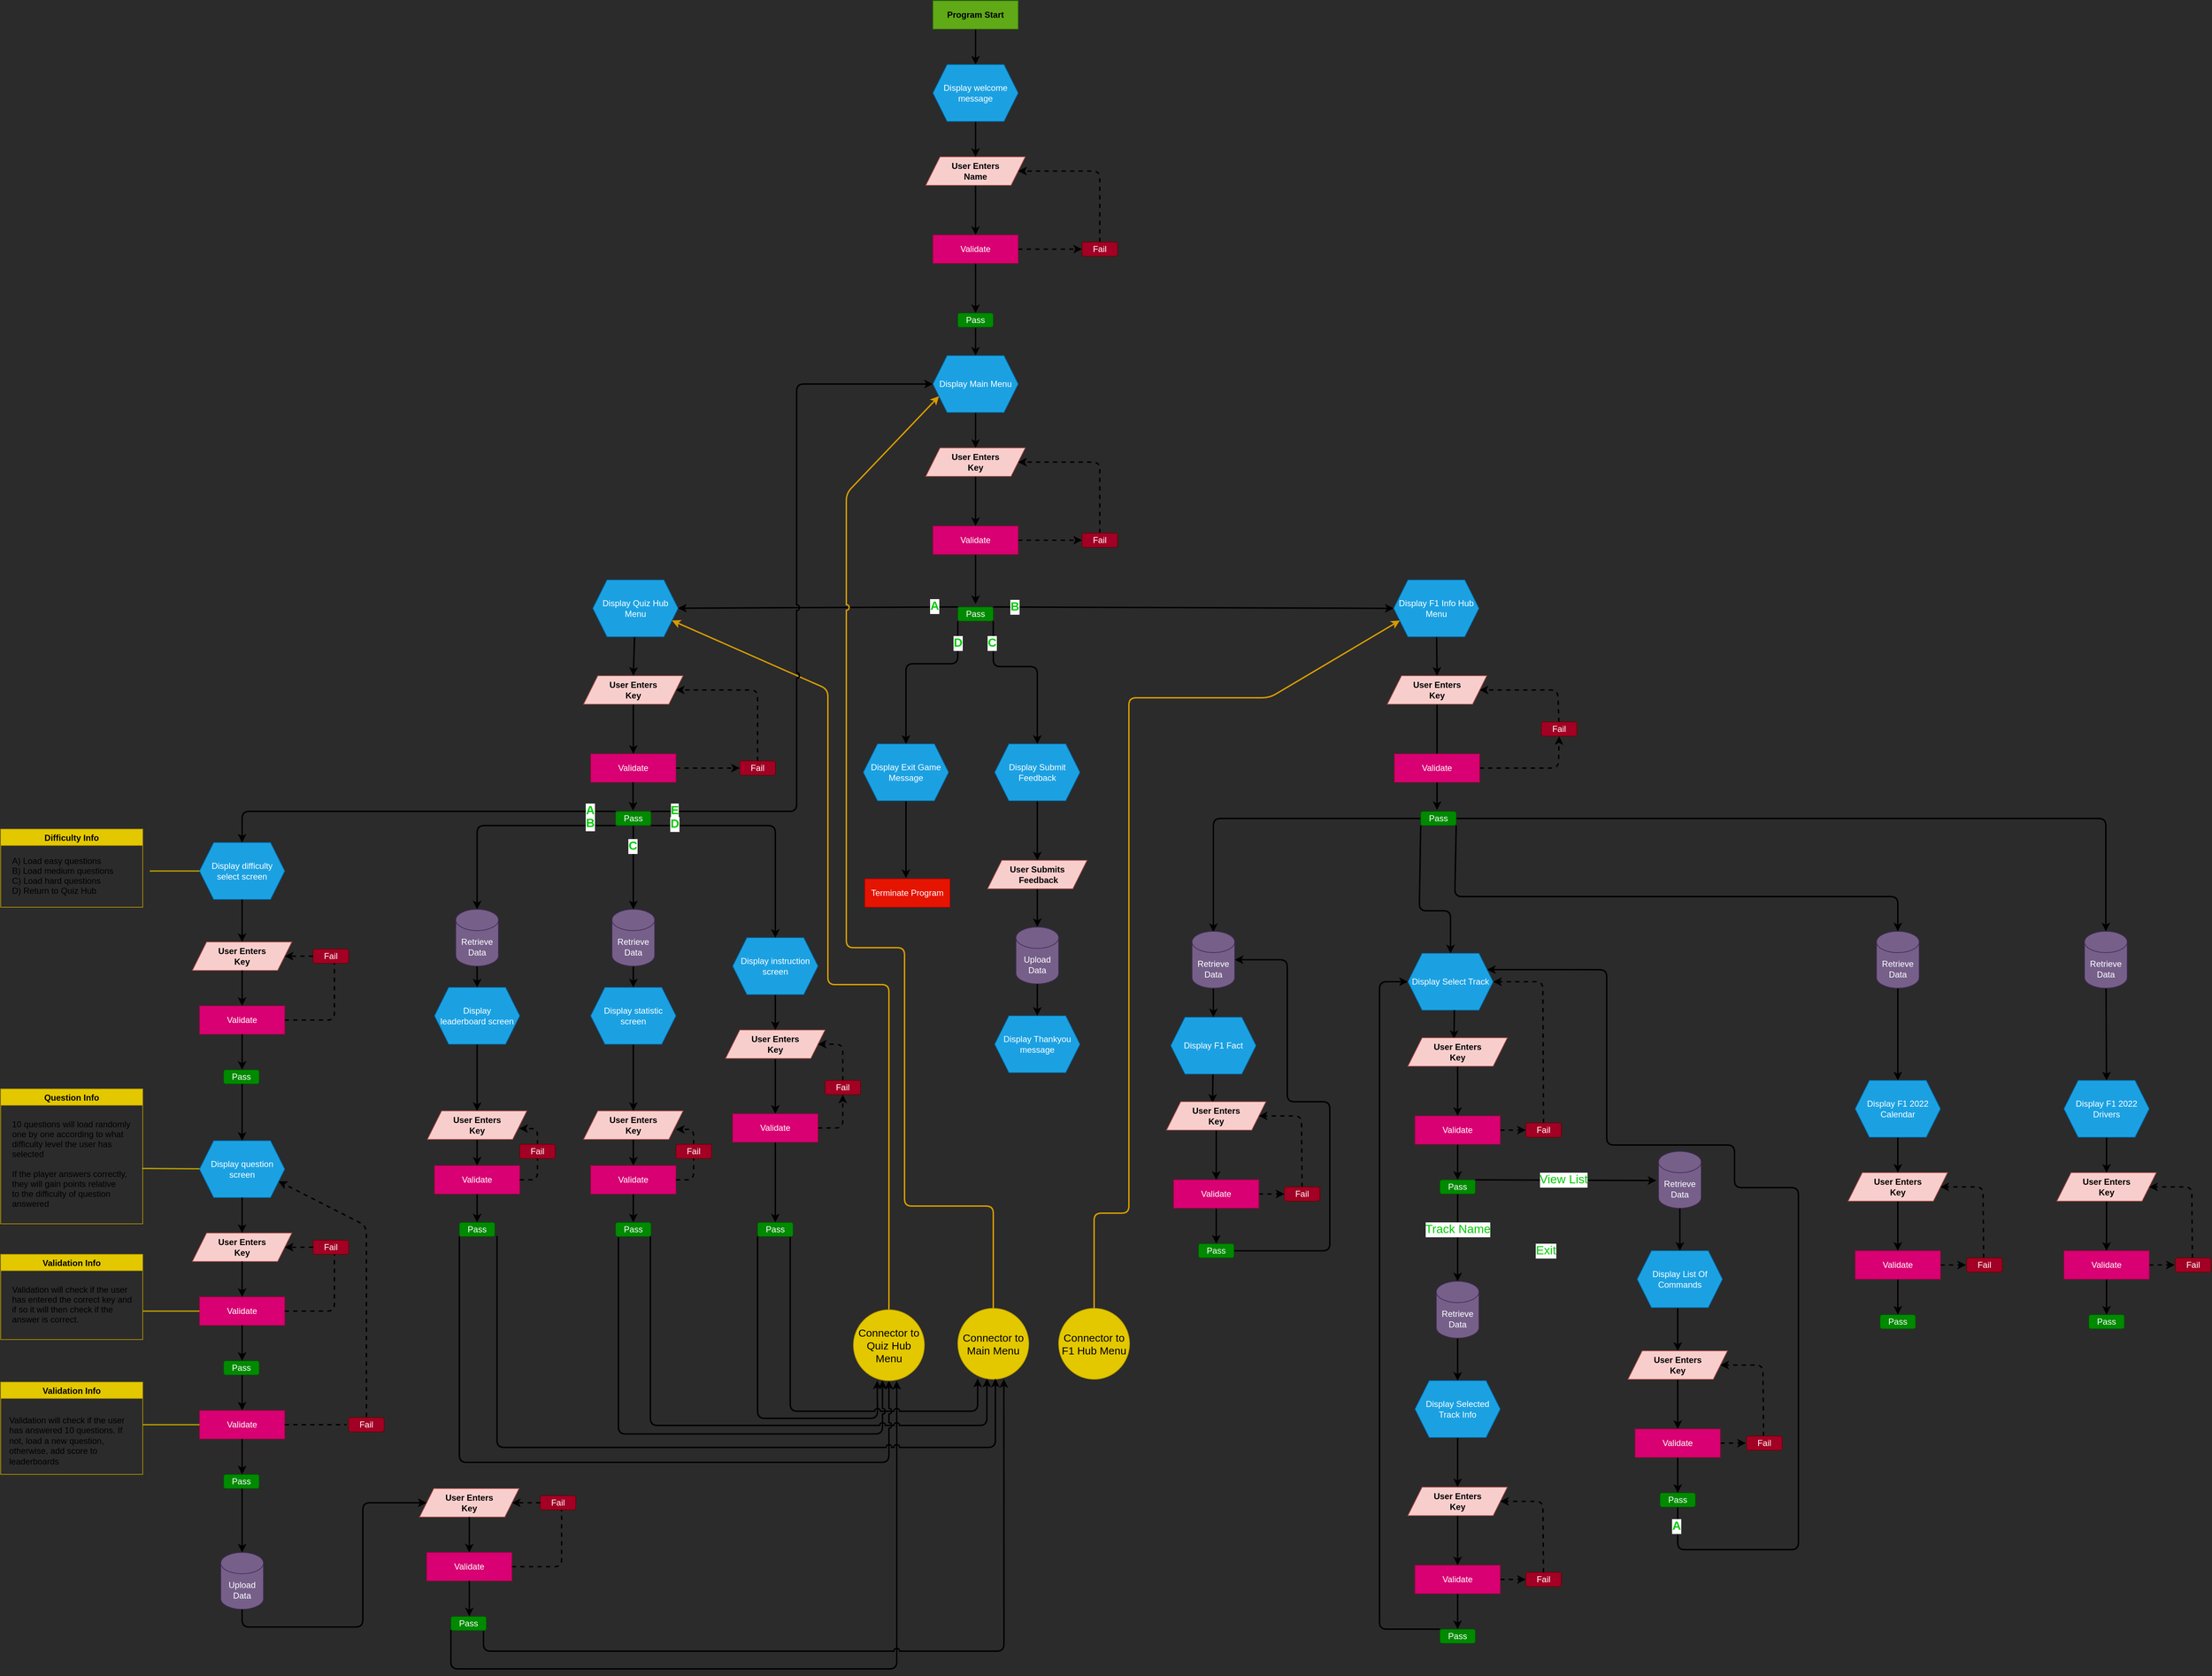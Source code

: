 <mxfile>
    <diagram id="0ocSRQgTbW_Y4nhS5JNr" name="Page-1">
        <mxGraphModel dx="5428" dy="2186" grid="0" gridSize="10" guides="1" tooltips="1" connect="1" arrows="1" fold="1" page="0" pageScale="1" pageWidth="827" pageHeight="1169" background="#2B2B2B" math="0" shadow="0">
            <root>
                <mxCell id="0"/>
                <mxCell id="1" parent="0"/>
                <mxCell id="15" style="edgeStyle=none;html=1;entryX=0.5;entryY=0;entryDx=0;entryDy=0;strokeWidth=2;" parent="1" source="3" target="13" edge="1">
                    <mxGeometry relative="1" as="geometry"/>
                </mxCell>
                <mxCell id="3" value="Program Start" style="rounded=0;whiteSpace=wrap;html=1;fillColor=#60a917;fontColor=#000000;strokeColor=#2D7600;fontStyle=1" parent="1" vertex="1">
                    <mxGeometry x="-450" y="-280" width="120" height="40" as="geometry"/>
                </mxCell>
                <mxCell id="4" style="edgeStyle=none;html=1;fontColor=#000000;entryX=0.5;entryY=0;entryDx=0;entryDy=0;exitX=0.5;exitY=1;exitDx=0;exitDy=0;strokeWidth=2;" parent="1" source="9" target="10" edge="1">
                    <mxGeometry relative="1" as="geometry">
                        <mxPoint x="-420" y="70" as="targetPoint"/>
                        <Array as="points">
                            <mxPoint x="-390" y="120"/>
                            <mxPoint x="-390" y="160"/>
                        </Array>
                    </mxGeometry>
                </mxCell>
                <mxCell id="5" style="edgeStyle=none;html=1;exitX=0.5;exitY=1;exitDx=0;exitDy=0;fontSize=11;fontColor=#FFFF00;entryX=0.5;entryY=0;entryDx=0;entryDy=0;strokeWidth=2;" parent="1" source="6" target="9" edge="1">
                    <mxGeometry relative="1" as="geometry">
                        <Array as="points">
                            <mxPoint x="-390" y="20"/>
                        </Array>
                    </mxGeometry>
                </mxCell>
                <mxCell id="6" value="User Enters&lt;br&gt;Name" style="shape=parallelogram;perimeter=parallelogramPerimeter;whiteSpace=wrap;html=1;fixedSize=1;fillColor=#f8cecc;strokeColor=#b85450;fontColor=#000000;fontStyle=1" parent="1" vertex="1">
                    <mxGeometry x="-460" y="-60" width="140" height="40" as="geometry"/>
                </mxCell>
                <mxCell id="21" style="edgeStyle=none;html=1;entryX=0.5;entryY=0;entryDx=0;entryDy=0;strokeWidth=2;exitX=0.5;exitY=1;exitDx=0;exitDy=0;" parent="1" source="10" target="20" edge="1">
                    <mxGeometry relative="1" as="geometry">
                        <mxPoint x="-390" y="310" as="sourcePoint"/>
                    </mxGeometry>
                </mxCell>
                <mxCell id="8" style="edgeStyle=none;html=1;fontColor=#000000;entryX=0;entryY=0.5;entryDx=0;entryDy=0;strokeWidth=2;dashed=1;exitX=1;exitY=0.5;exitDx=0;exitDy=0;" parent="1" source="9" target="12" edge="1">
                    <mxGeometry relative="1" as="geometry">
                        <mxPoint x="-160" y="170" as="targetPoint"/>
                        <Array as="points">
                            <mxPoint x="-260" y="70"/>
                        </Array>
                    </mxGeometry>
                </mxCell>
                <mxCell id="9" value="Validate" style="rounded=0;whiteSpace=wrap;html=1;fontColor=#ffffff;fillColor=#d80073;strokeColor=#A50040;" parent="1" vertex="1">
                    <mxGeometry x="-450" y="50" width="120" height="40" as="geometry"/>
                </mxCell>
                <mxCell id="10" value="Pass" style="rounded=1;whiteSpace=wrap;html=1;fontColor=#ffffff;strokeColor=#005700;fillColor=#008a00;" parent="1" vertex="1">
                    <mxGeometry x="-415" y="160" width="50" height="20" as="geometry"/>
                </mxCell>
                <mxCell id="19" style="edgeStyle=none;html=1;entryX=1;entryY=0.5;entryDx=0;entryDy=0;strokeWidth=2;dashed=1;" parent="1" source="12" target="6" edge="1">
                    <mxGeometry relative="1" as="geometry">
                        <Array as="points">
                            <mxPoint x="-215" y="-40"/>
                        </Array>
                    </mxGeometry>
                </mxCell>
                <mxCell id="12" value="Fail" style="rounded=1;whiteSpace=wrap;html=1;fontColor=#ffffff;strokeColor=#6F0000;fillColor=#a20025;" parent="1" vertex="1">
                    <mxGeometry x="-240" y="60" width="50" height="20" as="geometry"/>
                </mxCell>
                <mxCell id="16" style="edgeStyle=none;html=1;entryX=0.5;entryY=0;entryDx=0;entryDy=0;strokeWidth=2;" parent="1" source="13" target="6" edge="1">
                    <mxGeometry relative="1" as="geometry">
                        <Array as="points"/>
                    </mxGeometry>
                </mxCell>
                <mxCell id="13" value="Display welcome message" style="shape=hexagon;perimeter=hexagonPerimeter2;whiteSpace=wrap;html=1;fixedSize=1;labelBorderColor=none;fontSize=12;fillColor=#1ba1e2;strokeColor=#006EAF;fontColor=#ffffff;" parent="1" vertex="1">
                    <mxGeometry x="-450" y="-190" width="120" height="80" as="geometry"/>
                </mxCell>
                <mxCell id="30" style="edgeStyle=none;html=1;entryX=0.5;entryY=0;entryDx=0;entryDy=0;strokeWidth=2;" parent="1" source="20" target="24" edge="1">
                    <mxGeometry relative="1" as="geometry"/>
                </mxCell>
                <mxCell id="20" value="Display Main Menu" style="shape=hexagon;perimeter=hexagonPerimeter2;whiteSpace=wrap;html=1;fixedSize=1;labelBorderColor=none;fontSize=12;fillColor=#1ba1e2;strokeColor=#006EAF;fontColor=#ffffff;" parent="1" vertex="1">
                    <mxGeometry x="-450" y="220" width="120" height="80" as="geometry"/>
                </mxCell>
                <mxCell id="23" style="edgeStyle=none;html=1;exitX=0.5;exitY=1;exitDx=0;exitDy=0;fontSize=11;fontColor=#FFFF00;entryX=0.5;entryY=0;entryDx=0;entryDy=0;strokeWidth=2;" parent="1" source="24" target="26" edge="1">
                    <mxGeometry relative="1" as="geometry">
                        <Array as="points">
                            <mxPoint x="-390" y="430"/>
                        </Array>
                    </mxGeometry>
                </mxCell>
                <mxCell id="24" value="User Enters&lt;br&gt;Key" style="shape=parallelogram;perimeter=parallelogramPerimeter;whiteSpace=wrap;html=1;fixedSize=1;fillColor=#f8cecc;strokeColor=#b85450;fontColor=#000000;fontStyle=1" parent="1" vertex="1">
                    <mxGeometry x="-460" y="350" width="140" height="40" as="geometry"/>
                </mxCell>
                <mxCell id="25" style="edgeStyle=none;html=1;fontColor=#000000;entryX=0;entryY=0.5;entryDx=0;entryDy=0;strokeWidth=2;dashed=1;exitX=1;exitY=0.5;exitDx=0;exitDy=0;" parent="1" source="26" target="29" edge="1">
                    <mxGeometry relative="1" as="geometry">
                        <mxPoint x="-160" y="580" as="targetPoint"/>
                        <Array as="points">
                            <mxPoint x="-260" y="480"/>
                        </Array>
                    </mxGeometry>
                </mxCell>
                <mxCell id="70" style="edgeStyle=none;html=1;fontSize=17;fontColor=#00CC00;strokeWidth=2;" parent="1" source="26" edge="1">
                    <mxGeometry relative="1" as="geometry">
                        <mxPoint x="-390.0" y="570" as="targetPoint"/>
                    </mxGeometry>
                </mxCell>
                <mxCell id="26" value="Validate" style="rounded=0;whiteSpace=wrap;html=1;fontColor=#ffffff;fillColor=#d80073;strokeColor=#A50040;" parent="1" vertex="1">
                    <mxGeometry x="-450" y="460" width="120" height="40" as="geometry"/>
                </mxCell>
                <mxCell id="38" style="edgeStyle=none;html=1;exitX=1;exitY=1;exitDx=0;exitDy=0;entryX=0.5;entryY=0;entryDx=0;entryDy=0;strokeWidth=2;" parent="1" source="27" target="46" edge="1">
                    <mxGeometry relative="1" as="geometry">
                        <mxPoint x="-260.0" y="960" as="targetPoint"/>
                        <Array as="points">
                            <mxPoint x="-365" y="658"/>
                            <mxPoint x="-303" y="658"/>
                            <mxPoint x="-303" y="705"/>
                        </Array>
                    </mxGeometry>
                </mxCell>
                <mxCell id="39" style="edgeStyle=none;html=1;exitX=0;exitY=1;exitDx=0;exitDy=0;entryX=0.5;entryY=0;entryDx=0;entryDy=0;strokeWidth=2;" parent="1" source="27" target="45" edge="1">
                    <mxGeometry relative="1" as="geometry">
                        <mxPoint x="-20.0" y="960" as="targetPoint"/>
                        <Array as="points">
                            <mxPoint x="-415" y="654"/>
                            <mxPoint x="-488" y="654"/>
                        </Array>
                    </mxGeometry>
                </mxCell>
                <mxCell id="355" style="edgeStyle=none;html=1;strokeWidth=2;exitX=0;exitY=0;exitDx=0;exitDy=0;" edge="1" parent="1" source="27" target="44">
                    <mxGeometry relative="1" as="geometry"/>
                </mxCell>
                <mxCell id="363" style="edgeStyle=none;html=1;entryX=0;entryY=0.5;entryDx=0;entryDy=0;fontColor=#000000;strokeWidth=2;exitX=1;exitY=0;exitDx=0;exitDy=0;" edge="1" parent="1" source="27" target="47">
                    <mxGeometry relative="1" as="geometry"/>
                </mxCell>
                <mxCell id="27" value="Pass" style="rounded=1;whiteSpace=wrap;html=1;fontColor=#ffffff;strokeColor=#005700;fillColor=#008a00;" parent="1" vertex="1">
                    <mxGeometry x="-415" y="574" width="50" height="20" as="geometry"/>
                </mxCell>
                <mxCell id="28" style="edgeStyle=none;html=1;entryX=1;entryY=0.5;entryDx=0;entryDy=0;strokeWidth=2;dashed=1;" parent="1" source="29" target="24" edge="1">
                    <mxGeometry relative="1" as="geometry">
                        <Array as="points">
                            <mxPoint x="-215" y="370"/>
                        </Array>
                    </mxGeometry>
                </mxCell>
                <mxCell id="29" value="Fail" style="rounded=1;whiteSpace=wrap;html=1;fontColor=#ffffff;strokeColor=#6F0000;fillColor=#a20025;" parent="1" vertex="1">
                    <mxGeometry x="-240" y="470" width="50" height="20" as="geometry"/>
                </mxCell>
                <mxCell id="42" value="C" style="edgeLabel;html=1;align=center;verticalAlign=middle;resizable=0;points=[];fontStyle=1;fontSize=17;fontColor=#00CC00;" parent="1" vertex="1" connectable="0">
                    <mxGeometry x="-429.996" y="559" as="geometry">
                        <mxPoint x="63" y="66" as="offset"/>
                    </mxGeometry>
                </mxCell>
                <mxCell id="43" value="D" style="edgeLabel;html=1;align=center;verticalAlign=middle;resizable=0;points=[];fontStyle=1;fontSize=17;fontColor=#00CC00;" parent="1" vertex="1" connectable="0">
                    <mxGeometry x="-477.996" y="559" as="geometry">
                        <mxPoint x="63" y="66" as="offset"/>
                    </mxGeometry>
                </mxCell>
                <mxCell id="322" style="edgeStyle=none;jumpStyle=arc;html=1;entryX=0.5;entryY=0;entryDx=0;entryDy=0;fontSize=15;fontColor=#00CC00;strokeColor=default;strokeWidth=2;" parent="1" source="44" target="317" edge="1">
                    <mxGeometry relative="1" as="geometry"/>
                </mxCell>
                <mxCell id="44" value="Display Quiz Hub Menu" style="shape=hexagon;perimeter=hexagonPerimeter2;whiteSpace=wrap;html=1;fixedSize=1;labelBorderColor=none;fontSize=12;fillColor=#1ba1e2;strokeColor=#006EAF;fontColor=#ffffff;" parent="1" vertex="1">
                    <mxGeometry x="-929" y="536" width="120" height="80" as="geometry"/>
                </mxCell>
                <mxCell id="54" style="edgeStyle=none;html=1;fontSize=17;fontColor=#00CC00;strokeWidth=2;" parent="1" source="45" edge="1">
                    <mxGeometry relative="1" as="geometry">
                        <mxPoint x="-488" y="956" as="targetPoint"/>
                    </mxGeometry>
                </mxCell>
                <mxCell id="45" value="Display Exit Game Message" style="shape=hexagon;perimeter=hexagonPerimeter2;whiteSpace=wrap;html=1;fixedSize=1;labelBorderColor=none;fontSize=12;fillColor=#1ba1e2;strokeColor=#006EAF;fontColor=#ffffff;" parent="1" vertex="1">
                    <mxGeometry x="-548" y="767" width="120" height="80" as="geometry"/>
                </mxCell>
                <mxCell id="263" style="edgeStyle=none;jumpStyle=arc;html=1;entryX=0.5;entryY=0;entryDx=0;entryDy=0;fontSize=15;fontColor=#00CC00;strokeColor=default;strokeWidth=2;" parent="1" source="46" target="262" edge="1">
                    <mxGeometry relative="1" as="geometry"/>
                </mxCell>
                <mxCell id="46" value="Display Submit Feedback" style="shape=hexagon;perimeter=hexagonPerimeter2;whiteSpace=wrap;html=1;fixedSize=1;labelBorderColor=none;fontSize=12;fillColor=#1ba1e2;strokeColor=#006EAF;fontColor=#ffffff;" parent="1" vertex="1">
                    <mxGeometry x="-363" y="767" width="120" height="80" as="geometry"/>
                </mxCell>
                <mxCell id="63" style="edgeStyle=none;html=1;entryX=0.5;entryY=0;entryDx=0;entryDy=0;fontSize=17;fontColor=#00CC00;strokeWidth=2;" parent="1" source="47" target="57" edge="1">
                    <mxGeometry relative="1" as="geometry"/>
                </mxCell>
                <mxCell id="47" value="Display F1 Info Hub Menu" style="shape=hexagon;perimeter=hexagonPerimeter2;whiteSpace=wrap;html=1;fixedSize=1;labelBorderColor=none;fontSize=12;fillColor=#1ba1e2;strokeColor=#006EAF;fontColor=#ffffff;" parent="1" vertex="1">
                    <mxGeometry x="199" y="536" width="120" height="80" as="geometry"/>
                </mxCell>
                <mxCell id="53" value="Terminate Program" style="rounded=0;whiteSpace=wrap;html=1;fillColor=#e51400;fontColor=#ffffff;strokeColor=#B20000;" parent="1" vertex="1">
                    <mxGeometry x="-546" y="957" width="120" height="40" as="geometry"/>
                </mxCell>
                <mxCell id="56" style="edgeStyle=none;html=1;exitX=0.5;exitY=1;exitDx=0;exitDy=0;fontSize=11;fontColor=#FFFF00;entryX=0.5;entryY=0;entryDx=0;entryDy=0;strokeWidth=2;" parent="1" source="57" target="59" edge="1">
                    <mxGeometry relative="1" as="geometry">
                        <Array as="points">
                            <mxPoint x="260" y="783"/>
                        </Array>
                    </mxGeometry>
                </mxCell>
                <mxCell id="57" value="User Enters&lt;br&gt;Key" style="shape=parallelogram;perimeter=parallelogramPerimeter;whiteSpace=wrap;html=1;fixedSize=1;fillColor=#f8cecc;strokeColor=#b85450;fontColor=#000000;fontStyle=1" parent="1" vertex="1">
                    <mxGeometry x="190" y="671" width="140" height="40" as="geometry"/>
                </mxCell>
                <mxCell id="58" style="edgeStyle=none;html=1;fontColor=#000000;entryX=0.5;entryY=1;entryDx=0;entryDy=0;strokeWidth=2;dashed=1;exitX=1;exitY=0.5;exitDx=0;exitDy=0;" parent="1" source="59" target="62" edge="1">
                    <mxGeometry relative="1" as="geometry">
                        <mxPoint x="490" y="933" as="targetPoint"/>
                        <Array as="points">
                            <mxPoint x="431" y="801"/>
                        </Array>
                    </mxGeometry>
                </mxCell>
                <mxCell id="358" style="edgeStyle=none;html=1;strokeWidth=2;" edge="1" parent="1" source="59">
                    <mxGeometry relative="1" as="geometry">
                        <mxPoint x="260" y="860" as="targetPoint"/>
                    </mxGeometry>
                </mxCell>
                <mxCell id="59" value="Validate" style="rounded=0;whiteSpace=wrap;html=1;fontColor=#ffffff;fillColor=#d80073;strokeColor=#A50040;" parent="1" vertex="1">
                    <mxGeometry x="200" y="781" width="120" height="40" as="geometry"/>
                </mxCell>
                <mxCell id="78" style="edgeStyle=none;html=1;fontSize=17;fontColor=#00CC00;strokeWidth=2;" parent="1" source="60" edge="1">
                    <mxGeometry relative="1" as="geometry">
                        <mxPoint x="-55" y="1032" as="targetPoint"/>
                        <Array as="points">
                            <mxPoint x="-55" y="872"/>
                        </Array>
                    </mxGeometry>
                </mxCell>
                <mxCell id="79" style="edgeStyle=none;html=1;exitX=0;exitY=1;exitDx=0;exitDy=0;entryX=0.5;entryY=0;entryDx=0;entryDy=0;fontSize=17;fontColor=#00CC00;strokeWidth=2;" parent="1" source="60" target="72" edge="1">
                    <mxGeometry relative="1" as="geometry">
                        <Array as="points">
                            <mxPoint x="235" y="1002"/>
                            <mxPoint x="279" y="1002"/>
                        </Array>
                    </mxGeometry>
                </mxCell>
                <mxCell id="80" style="edgeStyle=none;html=1;exitX=1;exitY=1;exitDx=0;exitDy=0;fontSize=17;fontColor=#00CC00;strokeWidth=2;entryX=0.5;entryY=0;entryDx=0;entryDy=0;entryPerimeter=0;" parent="1" source="60" target="136" edge="1">
                    <mxGeometry relative="1" as="geometry">
                        <mxPoint x="909" y="982" as="targetPoint"/>
                        <Array as="points">
                            <mxPoint x="285" y="982"/>
                            <mxPoint x="619" y="982"/>
                            <mxPoint x="909" y="982"/>
                        </Array>
                    </mxGeometry>
                </mxCell>
                <mxCell id="81" style="edgeStyle=none;html=1;exitX=1;exitY=0.5;exitDx=0;exitDy=0;entryX=0.5;entryY=0;entryDx=0;entryDy=0;fontSize=17;fontColor=#00CC00;strokeWidth=2;entryPerimeter=0;" parent="1" source="60" target="151" edge="1">
                    <mxGeometry relative="1" as="geometry">
                        <Array as="points">
                            <mxPoint x="584" y="872"/>
                            <mxPoint x="912" y="872"/>
                            <mxPoint x="1202" y="872"/>
                        </Array>
                    </mxGeometry>
                </mxCell>
                <mxCell id="60" value="Pass" style="rounded=1;whiteSpace=wrap;html=1;fontColor=#ffffff;strokeColor=#005700;fillColor=#008a00;" parent="1" vertex="1">
                    <mxGeometry x="237" y="862" width="50" height="20" as="geometry"/>
                </mxCell>
                <mxCell id="61" style="edgeStyle=none;html=1;entryX=1;entryY=0.5;entryDx=0;entryDy=0;strokeWidth=2;dashed=1;" parent="1" source="62" target="57" edge="1">
                    <mxGeometry relative="1" as="geometry">
                        <Array as="points">
                            <mxPoint x="430" y="691"/>
                        </Array>
                    </mxGeometry>
                </mxCell>
                <mxCell id="62" value="Fail" style="rounded=1;whiteSpace=wrap;html=1;fontColor=#ffffff;strokeColor=#6F0000;fillColor=#a20025;" parent="1" vertex="1">
                    <mxGeometry x="407" y="736" width="50" height="20" as="geometry"/>
                </mxCell>
                <mxCell id="96" style="edgeStyle=none;html=1;entryX=0.463;entryY=0.039;entryDx=0;entryDy=0;entryPerimeter=0;fontSize=17;fontColor=#00CC00;strokeWidth=2;" parent="1" source="71" target="88" edge="1">
                    <mxGeometry relative="1" as="geometry"/>
                </mxCell>
                <mxCell id="71" value="Display F1 Fact" style="shape=hexagon;perimeter=hexagonPerimeter2;whiteSpace=wrap;html=1;fixedSize=1;labelBorderColor=none;fontSize=12;fillColor=#1ba1e2;strokeColor=#006EAF;fontColor=#ffffff;" parent="1" vertex="1">
                    <mxGeometry x="-115" y="1152" width="120" height="80" as="geometry"/>
                </mxCell>
                <mxCell id="72" value="Display Select Track" style="shape=hexagon;perimeter=hexagonPerimeter2;whiteSpace=wrap;html=1;fixedSize=1;labelBorderColor=none;fontSize=12;fillColor=#1ba1e2;strokeColor=#006EAF;fontColor=#ffffff;" parent="1" vertex="1">
                    <mxGeometry x="219" y="1062" width="120" height="80" as="geometry"/>
                </mxCell>
                <mxCell id="145" style="edgeStyle=none;html=1;entryX=0.5;entryY=0;entryDx=0;entryDy=0;fontSize=17;fontColor=#00CC00;strokeWidth=2;" parent="1" source="73" target="139" edge="1">
                    <mxGeometry relative="1" as="geometry"/>
                </mxCell>
                <mxCell id="73" value="Display F1 2022 Calendar" style="shape=hexagon;perimeter=hexagonPerimeter2;whiteSpace=wrap;html=1;fixedSize=1;labelBorderColor=none;fontSize=12;fillColor=#1ba1e2;strokeColor=#006EAF;fontColor=#ffffff;" parent="1" vertex="1">
                    <mxGeometry x="849" y="1241" width="120" height="80" as="geometry"/>
                </mxCell>
                <mxCell id="161" style="edgeStyle=none;jumpStyle=arc;html=1;entryX=0.5;entryY=0;entryDx=0;entryDy=0;fontSize=17;fontColor=#00CC00;strokeWidth=2;" parent="1" source="74" target="153" edge="1">
                    <mxGeometry relative="1" as="geometry"/>
                </mxCell>
                <mxCell id="74" value="Display F1 2022 Drivers" style="shape=hexagon;perimeter=hexagonPerimeter2;whiteSpace=wrap;html=1;fixedSize=1;labelBorderColor=none;fontSize=12;fillColor=#1ba1e2;strokeColor=#006EAF;fontColor=#ffffff;" parent="1" vertex="1">
                    <mxGeometry x="1143" y="1241" width="120" height="80" as="geometry"/>
                </mxCell>
                <mxCell id="87" style="edgeStyle=none;html=1;exitX=0.5;exitY=1;exitDx=0;exitDy=0;fontSize=11;fontColor=#FFFF00;entryX=0.5;entryY=0;entryDx=0;entryDy=0;strokeWidth=2;" parent="1" source="88" target="90" edge="1">
                    <mxGeometry relative="1" as="geometry">
                        <Array as="points">
                            <mxPoint x="-51" y="1351"/>
                        </Array>
                    </mxGeometry>
                </mxCell>
                <mxCell id="88" value="User Enters&lt;br&gt;Key" style="shape=parallelogram;perimeter=parallelogramPerimeter;whiteSpace=wrap;html=1;fixedSize=1;fillColor=#f8cecc;strokeColor=#b85450;fontColor=#000000;fontStyle=1" parent="1" vertex="1">
                    <mxGeometry x="-121" y="1271" width="140" height="40" as="geometry"/>
                </mxCell>
                <mxCell id="95" style="edgeStyle=none;html=1;entryX=0;entryY=0.5;entryDx=0;entryDy=0;fontSize=17;fontColor=#00CC00;strokeWidth=2;dashed=1;" parent="1" source="90" target="92" edge="1">
                    <mxGeometry relative="1" as="geometry"/>
                </mxCell>
                <mxCell id="99" style="edgeStyle=none;html=1;entryX=0.5;entryY=0;entryDx=0;entryDy=0;fontSize=17;fontColor=#00CC00;strokeWidth=2;" parent="1" source="90" target="97" edge="1">
                    <mxGeometry relative="1" as="geometry"/>
                </mxCell>
                <mxCell id="90" value="Validate" style="rounded=0;whiteSpace=wrap;html=1;fontColor=#ffffff;fillColor=#d80073;strokeColor=#A50040;" parent="1" vertex="1">
                    <mxGeometry x="-111" y="1381" width="120" height="40" as="geometry"/>
                </mxCell>
                <mxCell id="91" style="edgeStyle=none;html=1;entryX=1;entryY=0.5;entryDx=0;entryDy=0;strokeWidth=2;dashed=1;" parent="1" source="92" target="88" edge="1">
                    <mxGeometry relative="1" as="geometry">
                        <Array as="points">
                            <mxPoint x="69" y="1291"/>
                        </Array>
                    </mxGeometry>
                </mxCell>
                <mxCell id="92" value="Fail" style="rounded=1;whiteSpace=wrap;html=1;fontColor=#ffffff;strokeColor=#6F0000;fillColor=#a20025;" parent="1" vertex="1">
                    <mxGeometry x="45" y="1391" width="50" height="20" as="geometry"/>
                </mxCell>
                <mxCell id="103" style="edgeStyle=none;html=1;entryX=1;entryY=0.5;entryDx=0;entryDy=0;fontSize=17;fontColor=#00CC00;strokeWidth=2;entryPerimeter=0;" parent="1" source="97" target="105" edge="1">
                    <mxGeometry relative="1" as="geometry">
                        <Array as="points">
                            <mxPoint x="109" y="1481"/>
                            <mxPoint x="109" y="1271"/>
                            <mxPoint x="49" y="1271"/>
                            <mxPoint x="49" y="1071"/>
                        </Array>
                    </mxGeometry>
                </mxCell>
                <mxCell id="97" value="Pass" style="rounded=1;whiteSpace=wrap;html=1;fontColor=#ffffff;strokeColor=#005700;fillColor=#008a00;" parent="1" vertex="1">
                    <mxGeometry x="-76" y="1471" width="50" height="20" as="geometry"/>
                </mxCell>
                <mxCell id="107" style="edgeStyle=none;html=1;entryX=0.5;entryY=0;entryDx=0;entryDy=0;fontSize=17;fontColor=#00CC00;strokeWidth=2;" parent="1" source="105" target="71" edge="1">
                    <mxGeometry relative="1" as="geometry"/>
                </mxCell>
                <mxCell id="105" value="Retrieve Data" style="shape=cylinder3;whiteSpace=wrap;html=1;boundedLbl=1;backgroundOutline=1;size=15;labelBorderColor=none;fontSize=12;fontColor=#ffffff;fillColor=#76608a;strokeColor=#432D57;" parent="1" vertex="1">
                    <mxGeometry x="-85" y="1031" width="60" height="80" as="geometry"/>
                </mxCell>
                <mxCell id="108" style="edgeStyle=none;html=1;entryX=0.463;entryY=0.039;entryDx=0;entryDy=0;entryPerimeter=0;fontSize=17;fontColor=#00CC00;strokeWidth=2;" parent="1" target="110" edge="1">
                    <mxGeometry relative="1" as="geometry">
                        <mxPoint x="284.414" y="1142" as="sourcePoint"/>
                    </mxGeometry>
                </mxCell>
                <mxCell id="109" style="edgeStyle=none;html=1;exitX=0.5;exitY=1;exitDx=0;exitDy=0;fontSize=11;fontColor=#FFFF00;entryX=0.5;entryY=0;entryDx=0;entryDy=0;strokeWidth=2;" parent="1" source="110" target="113" edge="1">
                    <mxGeometry relative="1" as="geometry">
                        <Array as="points">
                            <mxPoint x="289" y="1261"/>
                        </Array>
                    </mxGeometry>
                </mxCell>
                <mxCell id="110" value="User Enters&lt;br&gt;Key" style="shape=parallelogram;perimeter=parallelogramPerimeter;whiteSpace=wrap;html=1;fixedSize=1;fillColor=#f8cecc;strokeColor=#b85450;fontColor=#000000;fontStyle=1" parent="1" vertex="1">
                    <mxGeometry x="219" y="1181" width="140" height="40" as="geometry"/>
                </mxCell>
                <mxCell id="111" style="edgeStyle=none;html=1;entryX=0;entryY=0.5;entryDx=0;entryDy=0;fontSize=17;fontColor=#00CC00;strokeWidth=2;dashed=1;" parent="1" source="113" target="115" edge="1">
                    <mxGeometry relative="1" as="geometry"/>
                </mxCell>
                <mxCell id="112" style="edgeStyle=none;html=1;entryX=0.5;entryY=0;entryDx=0;entryDy=0;fontSize=17;fontColor=#00CC00;strokeWidth=2;" parent="1" source="113" target="116" edge="1">
                    <mxGeometry relative="1" as="geometry"/>
                </mxCell>
                <mxCell id="113" value="Validate" style="rounded=0;whiteSpace=wrap;html=1;fontColor=#ffffff;fillColor=#d80073;strokeColor=#A50040;" parent="1" vertex="1">
                    <mxGeometry x="229" y="1291" width="120" height="40" as="geometry"/>
                </mxCell>
                <mxCell id="114" style="edgeStyle=none;html=1;entryX=1;entryY=0.5;entryDx=0;entryDy=0;strokeWidth=2;dashed=1;" parent="1" source="115" target="72" edge="1">
                    <mxGeometry relative="1" as="geometry">
                        <Array as="points">
                            <mxPoint x="409" y="1102"/>
                        </Array>
                    </mxGeometry>
                </mxCell>
                <mxCell id="115" value="Fail" style="rounded=1;whiteSpace=wrap;html=1;fontColor=#ffffff;strokeColor=#6F0000;fillColor=#a20025;" parent="1" vertex="1">
                    <mxGeometry x="385" y="1301" width="50" height="20" as="geometry"/>
                </mxCell>
                <mxCell id="120" style="edgeStyle=none;html=1;entryX=0.5;entryY=0;entryDx=0;entryDy=0;entryPerimeter=0;fontSize=17;fontColor=#00CC00;strokeWidth=2;exitX=0.5;exitY=1;exitDx=0;exitDy=0;" parent="1" source="116" target="118" edge="1">
                    <mxGeometry relative="1" as="geometry">
                        <Array as="points"/>
                    </mxGeometry>
                </mxCell>
                <mxCell id="121" value="Track Name" style="edgeLabel;html=1;align=center;verticalAlign=middle;resizable=0;points=[];fontSize=17;fontColor=#00CC00;" parent="120" vertex="1" connectable="0">
                    <mxGeometry x="-0.202" relative="1" as="geometry">
                        <mxPoint y="1" as="offset"/>
                    </mxGeometry>
                </mxCell>
                <mxCell id="171" style="edgeStyle=none;jumpStyle=arc;html=1;exitX=1;exitY=0;exitDx=0;exitDy=0;fontSize=15;fontColor=#00CC00;strokeWidth=2;" parent="1" source="116" edge="1">
                    <mxGeometry relative="1" as="geometry">
                        <mxPoint x="569" y="1382" as="targetPoint"/>
                    </mxGeometry>
                </mxCell>
                <mxCell id="116" value="Pass" style="rounded=1;whiteSpace=wrap;html=1;fontColor=#ffffff;strokeColor=#005700;fillColor=#008a00;" parent="1" vertex="1">
                    <mxGeometry x="264" y="1381" width="50" height="20" as="geometry"/>
                </mxCell>
                <mxCell id="130" style="edgeStyle=none;html=1;entryX=0.5;entryY=0;entryDx=0;entryDy=0;fontSize=17;fontColor=#00CC00;strokeWidth=2;" parent="1" source="117" target="124" edge="1">
                    <mxGeometry relative="1" as="geometry">
                        <Array as="points">
                            <mxPoint x="289" y="1804"/>
                        </Array>
                    </mxGeometry>
                </mxCell>
                <mxCell id="117" value="Display Selected Track Info" style="shape=hexagon;perimeter=hexagonPerimeter2;whiteSpace=wrap;html=1;fixedSize=1;labelBorderColor=none;fontSize=12;fillColor=#1ba1e2;strokeColor=#006EAF;fontColor=#ffffff;" parent="1" vertex="1">
                    <mxGeometry x="229" y="1664" width="120" height="80" as="geometry"/>
                </mxCell>
                <mxCell id="119" style="edgeStyle=none;html=1;entryX=0.5;entryY=0;entryDx=0;entryDy=0;fontSize=17;fontColor=#00CC00;strokeWidth=2;" parent="1" source="118" target="117" edge="1">
                    <mxGeometry relative="1" as="geometry"/>
                </mxCell>
                <mxCell id="118" value="Retrieve Data" style="shape=cylinder3;whiteSpace=wrap;html=1;boundedLbl=1;backgroundOutline=1;size=15;labelBorderColor=none;fontSize=12;fontColor=#ffffff;fillColor=#76608a;strokeColor=#432D57;" parent="1" vertex="1">
                    <mxGeometry x="259" y="1524" width="60" height="80" as="geometry"/>
                </mxCell>
                <mxCell id="123" style="edgeStyle=none;html=1;exitX=0.5;exitY=1;exitDx=0;exitDy=0;fontSize=11;fontColor=#FFFF00;entryX=0.5;entryY=0;entryDx=0;entryDy=0;strokeWidth=2;" parent="1" source="124" target="127" edge="1">
                    <mxGeometry relative="1" as="geometry">
                        <Array as="points"/>
                    </mxGeometry>
                </mxCell>
                <mxCell id="124" value="User Enters&lt;br&gt;Key" style="shape=parallelogram;perimeter=parallelogramPerimeter;whiteSpace=wrap;html=1;fixedSize=1;fillColor=#f8cecc;strokeColor=#b85450;fontColor=#000000;fontStyle=1" parent="1" vertex="1">
                    <mxGeometry x="219" y="1814" width="140" height="40" as="geometry"/>
                </mxCell>
                <mxCell id="125" style="edgeStyle=none;html=1;entryX=0;entryY=0.5;entryDx=0;entryDy=0;fontSize=17;fontColor=#00CC00;strokeWidth=2;dashed=1;" parent="1" source="127" target="128" edge="1">
                    <mxGeometry relative="1" as="geometry"/>
                </mxCell>
                <mxCell id="126" style="edgeStyle=none;html=1;entryX=0.5;entryY=0;entryDx=0;entryDy=0;fontSize=17;fontColor=#00CC00;strokeWidth=2;" parent="1" source="127" target="129" edge="1">
                    <mxGeometry relative="1" as="geometry"/>
                </mxCell>
                <mxCell id="127" value="Validate" style="rounded=0;whiteSpace=wrap;html=1;fontColor=#ffffff;fillColor=#d80073;strokeColor=#A50040;" parent="1" vertex="1">
                    <mxGeometry x="229" y="1924" width="120" height="40" as="geometry"/>
                </mxCell>
                <mxCell id="128" value="Fail" style="rounded=1;whiteSpace=wrap;html=1;fontColor=#ffffff;strokeColor=#6F0000;fillColor=#a20025;" parent="1" vertex="1">
                    <mxGeometry x="385" y="1934" width="50" height="20" as="geometry"/>
                </mxCell>
                <mxCell id="190" style="edgeStyle=none;jumpStyle=arc;html=1;exitX=0;exitY=0;exitDx=0;exitDy=0;entryX=0;entryY=0.5;entryDx=0;entryDy=0;fontSize=15;fontColor=#00CC00;strokeWidth=2;" parent="1" source="129" target="72" edge="1">
                    <mxGeometry relative="1" as="geometry">
                        <Array as="points">
                            <mxPoint x="179" y="2014"/>
                            <mxPoint x="179" y="1102"/>
                        </Array>
                    </mxGeometry>
                </mxCell>
                <mxCell id="129" value="Pass" style="rounded=1;whiteSpace=wrap;html=1;fontColor=#ffffff;strokeColor=#005700;fillColor=#008a00;" parent="1" vertex="1">
                    <mxGeometry x="264" y="2014" width="50" height="20" as="geometry"/>
                </mxCell>
                <mxCell id="133" style="edgeStyle=none;html=1;entryX=1;entryY=0.5;entryDx=0;entryDy=0;strokeWidth=2;dashed=1;" parent="1" edge="1">
                    <mxGeometry relative="1" as="geometry">
                        <Array as="points">
                            <mxPoint x="409" y="1834"/>
                        </Array>
                        <mxPoint x="409.909" y="1934" as="sourcePoint"/>
                        <mxPoint x="349" y="1834" as="targetPoint"/>
                    </mxGeometry>
                </mxCell>
                <mxCell id="137" style="edgeStyle=none;html=1;entryX=0.5;entryY=0;entryDx=0;entryDy=0;fontSize=17;fontColor=#00CC00;strokeWidth=2;" parent="1" source="136" target="73" edge="1">
                    <mxGeometry relative="1" as="geometry"/>
                </mxCell>
                <mxCell id="136" value="Retrieve Data" style="shape=cylinder3;whiteSpace=wrap;html=1;boundedLbl=1;backgroundOutline=1;size=15;labelBorderColor=none;fontSize=12;fontColor=#ffffff;fillColor=#76608a;strokeColor=#432D57;" parent="1" vertex="1">
                    <mxGeometry x="879" y="1031" width="60" height="80" as="geometry"/>
                </mxCell>
                <mxCell id="138" style="edgeStyle=none;html=1;exitX=0.5;exitY=1;exitDx=0;exitDy=0;fontSize=11;fontColor=#FFFF00;entryX=0.5;entryY=0;entryDx=0;entryDy=0;strokeWidth=2;" parent="1" source="139" target="142" edge="1">
                    <mxGeometry relative="1" as="geometry">
                        <Array as="points"/>
                    </mxGeometry>
                </mxCell>
                <mxCell id="139" value="User Enters&lt;br&gt;Key" style="shape=parallelogram;perimeter=parallelogramPerimeter;whiteSpace=wrap;html=1;fixedSize=1;fillColor=#f8cecc;strokeColor=#b85450;fontColor=#000000;fontStyle=1" parent="1" vertex="1">
                    <mxGeometry x="839" y="1371" width="140" height="40" as="geometry"/>
                </mxCell>
                <mxCell id="140" style="edgeStyle=none;html=1;entryX=0;entryY=0.5;entryDx=0;entryDy=0;fontSize=17;fontColor=#00CC00;strokeWidth=2;dashed=1;" parent="1" source="142" edge="1">
                    <mxGeometry relative="1" as="geometry">
                        <mxPoint x="1005" y="1501" as="targetPoint"/>
                    </mxGeometry>
                </mxCell>
                <mxCell id="141" style="edgeStyle=none;html=1;entryX=0.5;entryY=0;entryDx=0;entryDy=0;fontSize=17;fontColor=#00CC00;strokeWidth=2;" parent="1" source="142" target="143" edge="1">
                    <mxGeometry relative="1" as="geometry"/>
                </mxCell>
                <mxCell id="142" value="Validate" style="rounded=0;whiteSpace=wrap;html=1;fontColor=#ffffff;fillColor=#d80073;strokeColor=#A50040;" parent="1" vertex="1">
                    <mxGeometry x="849" y="1481" width="120" height="40" as="geometry"/>
                </mxCell>
                <mxCell id="143" value="Pass" style="rounded=1;whiteSpace=wrap;html=1;fontColor=#ffffff;strokeColor=#005700;fillColor=#008a00;" parent="1" vertex="1">
                    <mxGeometry x="884" y="1571" width="50" height="20" as="geometry"/>
                </mxCell>
                <mxCell id="144" style="edgeStyle=none;html=1;entryX=1;entryY=0.5;entryDx=0;entryDy=0;strokeWidth=2;dashed=1;" parent="1" edge="1">
                    <mxGeometry relative="1" as="geometry">
                        <Array as="points">
                            <mxPoint x="1029" y="1391"/>
                        </Array>
                        <mxPoint x="1029.909" y="1491" as="sourcePoint"/>
                        <mxPoint x="969" y="1391" as="targetPoint"/>
                    </mxGeometry>
                </mxCell>
                <mxCell id="146" value="Fail" style="rounded=1;whiteSpace=wrap;html=1;fontColor=#ffffff;strokeColor=#6F0000;fillColor=#a20025;" parent="1" vertex="1">
                    <mxGeometry x="1006" y="1491" width="50" height="20" as="geometry"/>
                </mxCell>
                <mxCell id="160" style="edgeStyle=none;jumpStyle=arc;html=1;fontSize=17;fontColor=#00CC00;strokeWidth=2;entryX=0.5;entryY=0;entryDx=0;entryDy=0;" parent="1" source="151" target="74" edge="1">
                    <mxGeometry relative="1" as="geometry">
                        <mxPoint x="1202" y="1175.538" as="targetPoint"/>
                    </mxGeometry>
                </mxCell>
                <mxCell id="151" value="Retrieve Data" style="shape=cylinder3;whiteSpace=wrap;html=1;boundedLbl=1;backgroundOutline=1;size=15;labelBorderColor=none;fontSize=12;fontColor=#ffffff;fillColor=#76608a;strokeColor=#432D57;" parent="1" vertex="1">
                    <mxGeometry x="1172" y="1031" width="60" height="80" as="geometry"/>
                </mxCell>
                <mxCell id="152" style="edgeStyle=none;html=1;exitX=0.5;exitY=1;exitDx=0;exitDy=0;fontSize=11;fontColor=#FFFF00;entryX=0.5;entryY=0;entryDx=0;entryDy=0;strokeWidth=2;" parent="1" source="153" target="156" edge="1">
                    <mxGeometry relative="1" as="geometry">
                        <Array as="points"/>
                    </mxGeometry>
                </mxCell>
                <mxCell id="153" value="User Enters&lt;br&gt;Key" style="shape=parallelogram;perimeter=parallelogramPerimeter;whiteSpace=wrap;html=1;fixedSize=1;fillColor=#f8cecc;strokeColor=#b85450;fontColor=#000000;fontStyle=1" parent="1" vertex="1">
                    <mxGeometry x="1133" y="1371" width="140" height="40" as="geometry"/>
                </mxCell>
                <mxCell id="154" style="edgeStyle=none;html=1;entryX=0;entryY=0.5;entryDx=0;entryDy=0;fontSize=17;fontColor=#00CC00;strokeWidth=2;dashed=1;" parent="1" source="156" edge="1">
                    <mxGeometry relative="1" as="geometry">
                        <mxPoint x="1299.0" y="1501" as="targetPoint"/>
                    </mxGeometry>
                </mxCell>
                <mxCell id="155" style="edgeStyle=none;html=1;entryX=0.5;entryY=0;entryDx=0;entryDy=0;fontSize=17;fontColor=#00CC00;strokeWidth=2;" parent="1" source="156" target="157" edge="1">
                    <mxGeometry relative="1" as="geometry"/>
                </mxCell>
                <mxCell id="156" value="Validate" style="rounded=0;whiteSpace=wrap;html=1;fontColor=#ffffff;fillColor=#d80073;strokeColor=#A50040;" parent="1" vertex="1">
                    <mxGeometry x="1143" y="1481" width="120" height="40" as="geometry"/>
                </mxCell>
                <mxCell id="157" value="Pass" style="rounded=1;whiteSpace=wrap;html=1;fontColor=#ffffff;strokeColor=#005700;fillColor=#008a00;" parent="1" vertex="1">
                    <mxGeometry x="1178" y="1571" width="50" height="20" as="geometry"/>
                </mxCell>
                <mxCell id="158" style="edgeStyle=none;html=1;entryX=1;entryY=0.5;entryDx=0;entryDy=0;strokeWidth=2;dashed=1;" parent="1" edge="1">
                    <mxGeometry relative="1" as="geometry">
                        <Array as="points">
                            <mxPoint x="1323" y="1391"/>
                        </Array>
                        <mxPoint x="1323.909" y="1491" as="sourcePoint"/>
                        <mxPoint x="1263" y="1391" as="targetPoint"/>
                    </mxGeometry>
                </mxCell>
                <mxCell id="159" value="Fail" style="rounded=1;whiteSpace=wrap;html=1;fontColor=#ffffff;strokeColor=#6F0000;fillColor=#a20025;" parent="1" vertex="1">
                    <mxGeometry x="1300" y="1491" width="50" height="20" as="geometry"/>
                </mxCell>
                <mxCell id="382" style="edgeStyle=none;jumpStyle=arc;html=1;entryX=0;entryY=0.75;entryDx=0;entryDy=0;fontColor=#000000;strokeWidth=2;fillColor=#ffcd28;gradientColor=#ffa500;strokeColor=#d79b00;" edge="1" parent="1" source="167" target="47">
                    <mxGeometry relative="1" as="geometry">
                        <Array as="points">
                            <mxPoint x="-223" y="1428"/>
                            <mxPoint x="-174" y="1428"/>
                            <mxPoint x="-174" y="804"/>
                            <mxPoint x="-174" y="702"/>
                            <mxPoint x="24" y="702"/>
                        </Array>
                    </mxGeometry>
                </mxCell>
                <mxCell id="167" value="Connector to F1 Hub Menu" style="ellipse;whiteSpace=wrap;html=1;aspect=fixed;fontSize=15;fontColor=#000000;fillColor=#e3c800;strokeColor=#B09500;" parent="1" vertex="1">
                    <mxGeometry x="-273" y="1562" width="100" height="100" as="geometry"/>
                </mxCell>
                <mxCell id="381" style="edgeStyle=none;jumpStyle=arc;html=1;entryX=0;entryY=0.75;entryDx=0;entryDy=0;fontColor=#000000;strokeWidth=2;fillColor=#ffcd28;gradientColor=#ffa500;strokeColor=#d79b00;" edge="1" parent="1" source="168" target="20">
                    <mxGeometry relative="1" as="geometry">
                        <Array as="points">
                            <mxPoint x="-365" y="1418"/>
                            <mxPoint x="-490" y="1418"/>
                            <mxPoint x="-490" y="1054"/>
                            <mxPoint x="-572" y="1054"/>
                            <mxPoint x="-572" y="734"/>
                            <mxPoint x="-572" y="414"/>
                        </Array>
                    </mxGeometry>
                </mxCell>
                <mxCell id="168" value="Connector to Main Menu" style="ellipse;whiteSpace=wrap;html=1;aspect=fixed;fontSize=15;fontColor=#000000;fillColor=#e3c800;strokeColor=#B09500;" parent="1" vertex="1">
                    <mxGeometry x="-415" y="1562" width="100" height="100" as="geometry"/>
                </mxCell>
                <mxCell id="170" value="Exit" style="edgeLabel;html=1;align=center;verticalAlign=middle;resizable=0;points=[];fontSize=17;fontColor=#00CC00;" parent="1" vertex="1" connectable="0">
                    <mxGeometry x="413" y="1481.004" as="geometry"/>
                </mxCell>
                <mxCell id="172" value="View List" style="edgeLabel;html=1;align=center;verticalAlign=middle;resizable=0;points=[];fontSize=17;fontColor=#00CC00;" parent="1" vertex="1" connectable="0">
                    <mxGeometry x="438" y="1381.004" as="geometry"/>
                </mxCell>
                <mxCell id="175" style="edgeStyle=none;jumpStyle=arc;html=1;entryX=0.5;entryY=0;entryDx=0;entryDy=0;fontSize=15;fontColor=#00CC00;strokeWidth=2;" parent="1" source="173" target="174" edge="1">
                    <mxGeometry relative="1" as="geometry"/>
                </mxCell>
                <mxCell id="173" value="Retrieve Data" style="shape=cylinder3;whiteSpace=wrap;html=1;boundedLbl=1;backgroundOutline=1;size=15;labelBorderColor=none;fontSize=12;fontColor=#ffffff;fillColor=#76608a;strokeColor=#432D57;" parent="1" vertex="1">
                    <mxGeometry x="572" y="1341" width="60" height="80" as="geometry"/>
                </mxCell>
                <mxCell id="185" style="edgeStyle=none;jumpStyle=arc;html=1;fontSize=15;fontColor=#00CC00;strokeWidth=2;entryX=0.5;entryY=0;entryDx=0;entryDy=0;" parent="1" target="177" edge="1">
                    <mxGeometry relative="1" as="geometry">
                        <mxPoint x="599" y="1562" as="sourcePoint"/>
                        <mxPoint x="599" y="1612" as="targetPoint"/>
                    </mxGeometry>
                </mxCell>
                <mxCell id="174" value="Display List Of Commands" style="shape=hexagon;perimeter=hexagonPerimeter2;whiteSpace=wrap;html=1;fixedSize=1;labelBorderColor=none;fontSize=12;fillColor=#1ba1e2;strokeColor=#006EAF;fontColor=#ffffff;" parent="1" vertex="1">
                    <mxGeometry x="542" y="1481" width="120" height="80" as="geometry"/>
                </mxCell>
                <mxCell id="176" style="edgeStyle=none;html=1;exitX=0.5;exitY=1;exitDx=0;exitDy=0;fontSize=11;fontColor=#FFFF00;entryX=0.5;entryY=0;entryDx=0;entryDy=0;strokeWidth=2;" parent="1" source="177" target="180" edge="1">
                    <mxGeometry relative="1" as="geometry">
                        <Array as="points"/>
                    </mxGeometry>
                </mxCell>
                <mxCell id="177" value="User Enters&lt;br&gt;Key" style="shape=parallelogram;perimeter=parallelogramPerimeter;whiteSpace=wrap;html=1;fixedSize=1;fillColor=#f8cecc;strokeColor=#b85450;fontColor=#000000;fontStyle=1" parent="1" vertex="1">
                    <mxGeometry x="529" y="1622" width="140" height="40" as="geometry"/>
                </mxCell>
                <mxCell id="178" style="edgeStyle=none;html=1;entryX=0;entryY=0.5;entryDx=0;entryDy=0;fontSize=17;fontColor=#00CC00;strokeWidth=2;dashed=1;" parent="1" source="180" edge="1">
                    <mxGeometry relative="1" as="geometry">
                        <mxPoint x="695" y="1752" as="targetPoint"/>
                    </mxGeometry>
                </mxCell>
                <mxCell id="179" style="edgeStyle=none;html=1;entryX=0.5;entryY=0;entryDx=0;entryDy=0;fontSize=17;fontColor=#00CC00;strokeWidth=2;" parent="1" source="180" target="181" edge="1">
                    <mxGeometry relative="1" as="geometry"/>
                </mxCell>
                <mxCell id="180" value="Validate" style="rounded=0;whiteSpace=wrap;html=1;fontColor=#ffffff;fillColor=#d80073;strokeColor=#A50040;" parent="1" vertex="1">
                    <mxGeometry x="539" y="1732" width="120" height="40" as="geometry"/>
                </mxCell>
                <mxCell id="186" style="edgeStyle=none;jumpStyle=arc;html=1;entryX=1;entryY=0.25;entryDx=0;entryDy=0;fontSize=15;fontColor=#00CC00;strokeWidth=2;" parent="1" source="181" target="72" edge="1">
                    <mxGeometry relative="1" as="geometry">
                        <Array as="points">
                            <mxPoint x="599" y="1902"/>
                            <mxPoint x="769" y="1902"/>
                            <mxPoint x="769" y="1392"/>
                            <mxPoint x="679" y="1392"/>
                            <mxPoint x="679" y="1332"/>
                            <mxPoint x="499" y="1332"/>
                            <mxPoint x="499" y="1085"/>
                        </Array>
                    </mxGeometry>
                </mxCell>
                <mxCell id="181" value="Pass" style="rounded=1;whiteSpace=wrap;html=1;fontColor=#ffffff;strokeColor=#005700;fillColor=#008a00;" parent="1" vertex="1">
                    <mxGeometry x="574" y="1822" width="50" height="20" as="geometry"/>
                </mxCell>
                <mxCell id="182" style="edgeStyle=none;html=1;entryX=1;entryY=0.5;entryDx=0;entryDy=0;strokeWidth=2;dashed=1;" parent="1" edge="1">
                    <mxGeometry relative="1" as="geometry">
                        <Array as="points">
                            <mxPoint x="719" y="1642"/>
                        </Array>
                        <mxPoint x="719.909" y="1742" as="sourcePoint"/>
                        <mxPoint x="659" y="1642" as="targetPoint"/>
                    </mxGeometry>
                </mxCell>
                <mxCell id="183" value="Fail" style="rounded=1;whiteSpace=wrap;html=1;fontColor=#ffffff;strokeColor=#6F0000;fillColor=#a20025;" parent="1" vertex="1">
                    <mxGeometry x="696" y="1742" width="50" height="20" as="geometry"/>
                </mxCell>
                <mxCell id="184" value="A" style="edgeLabel;html=1;align=center;verticalAlign=middle;resizable=0;points=[];fontStyle=1;fontSize=17;fontColor=#00CC00;" parent="1" vertex="1" connectable="0">
                    <mxGeometry x="289.997" y="1682" as="geometry">
                        <mxPoint x="307" y="187" as="offset"/>
                    </mxGeometry>
                </mxCell>
                <mxCell id="207" value="Display difficulty select screen" style="shape=hexagon;perimeter=hexagonPerimeter2;whiteSpace=wrap;html=1;fixedSize=1;labelBorderColor=none;fontSize=12;fillColor=#1ba1e2;strokeColor=#006EAF;fontColor=#ffffff;" parent="1" vertex="1">
                    <mxGeometry x="-1483" y="906" width="120" height="80" as="geometry"/>
                </mxCell>
                <mxCell id="209" value="User Enters&lt;br&gt;Key" style="shape=parallelogram;perimeter=parallelogramPerimeter;whiteSpace=wrap;html=1;fixedSize=1;fillColor=#f8cecc;strokeColor=#b85450;fontColor=#000000;fontStyle=1" parent="1" vertex="1">
                    <mxGeometry x="-1493" y="1046" width="140" height="40" as="geometry"/>
                </mxCell>
                <mxCell id="210" value="Validate" style="rounded=0;whiteSpace=wrap;html=1;fontColor=#ffffff;fillColor=#d80073;strokeColor=#A50040;" parent="1" vertex="1">
                    <mxGeometry x="-1483" y="1136" width="120" height="40" as="geometry"/>
                </mxCell>
                <mxCell id="211" value="Fail" style="rounded=1;whiteSpace=wrap;html=1;fontColor=#ffffff;strokeColor=#6F0000;fillColor=#a20025;" parent="1" vertex="1">
                    <mxGeometry x="-1323" y="1056" width="50" height="20" as="geometry"/>
                </mxCell>
                <mxCell id="212" value="Pass" style="rounded=1;whiteSpace=wrap;html=1;fontColor=#ffffff;strokeColor=#005700;fillColor=#008a00;" parent="1" vertex="1">
                    <mxGeometry x="-1449" y="1226" width="50" height="20" as="geometry"/>
                </mxCell>
                <mxCell id="213" value="" style="edgeStyle=none;html=1;exitX=1;exitY=0.5;exitDx=0;exitDy=0;fontSize=17;fontColor=#00CC00;endArrow=none;dashed=1;strokeWidth=2;entryX=0.6;entryY=1;entryDx=0;entryDy=0;entryPerimeter=0;" parent="1" target="211" edge="1">
                    <mxGeometry relative="1" as="geometry">
                        <mxPoint x="-1293" y="1086" as="targetPoint"/>
                        <mxPoint x="-1363" y="1156" as="sourcePoint"/>
                        <Array as="points">
                            <mxPoint x="-1353" y="1156"/>
                            <mxPoint x="-1293" y="1156"/>
                        </Array>
                    </mxGeometry>
                </mxCell>
                <mxCell id="214" style="edgeStyle=none;html=1;fontSize=17;fontColor=#00CC00;startArrow=none;dashed=1;strokeWidth=2;" parent="1" edge="1">
                    <mxGeometry relative="1" as="geometry">
                        <mxPoint x="-1363" y="1066" as="targetPoint"/>
                        <Array as="points"/>
                        <mxPoint x="-1323" y="1066" as="sourcePoint"/>
                    </mxGeometry>
                </mxCell>
                <mxCell id="215" style="edgeStyle=none;html=1;exitX=0.5;exitY=1;exitDx=0;exitDy=0;fontSize=17;fontColor=#00CC00;startArrow=none;strokeWidth=2;entryX=0.5;entryY=0;entryDx=0;entryDy=0;entryPerimeter=0;" parent="1" target="209" edge="1">
                    <mxGeometry relative="1" as="geometry">
                        <mxPoint x="-1423" y="986" as="sourcePoint"/>
                        <mxPoint x="-1423" y="1036" as="targetPoint"/>
                    </mxGeometry>
                </mxCell>
                <mxCell id="216" style="edgeStyle=none;html=1;exitX=0.5;exitY=1;exitDx=0;exitDy=0;fontSize=17;fontColor=#00CC00;startArrow=none;strokeWidth=2;" parent="1" edge="1">
                    <mxGeometry relative="1" as="geometry">
                        <mxPoint x="-1423" y="1086" as="sourcePoint"/>
                        <mxPoint x="-1423" y="1136" as="targetPoint"/>
                    </mxGeometry>
                </mxCell>
                <mxCell id="217" style="edgeStyle=none;html=1;exitX=0.5;exitY=1;exitDx=0;exitDy=0;fontSize=17;fontColor=#00CC00;startArrow=none;strokeWidth=2;" parent="1" edge="1">
                    <mxGeometry relative="1" as="geometry">
                        <mxPoint x="-1423" y="1176" as="sourcePoint"/>
                        <mxPoint x="-1423" y="1226" as="targetPoint"/>
                    </mxGeometry>
                </mxCell>
                <mxCell id="218" value="Display question screen" style="shape=hexagon;perimeter=hexagonPerimeter2;whiteSpace=wrap;html=1;fixedSize=1;labelBorderColor=none;fontSize=12;fillColor=#1ba1e2;strokeColor=#006EAF;fontColor=#ffffff;" parent="1" vertex="1">
                    <mxGeometry x="-1483" y="1326" width="120" height="80" as="geometry"/>
                </mxCell>
                <mxCell id="219" style="edgeStyle=none;html=1;exitX=0.5;exitY=1;exitDx=0;exitDy=0;fontSize=17;fontColor=#00CC00;startArrow=none;strokeWidth=2;entryX=0.5;entryY=0;entryDx=0;entryDy=0;entryPerimeter=0;" parent="1" target="218" edge="1">
                    <mxGeometry relative="1" as="geometry">
                        <mxPoint x="-1423" y="1246" as="sourcePoint"/>
                        <mxPoint x="-1423" y="1296" as="targetPoint"/>
                    </mxGeometry>
                </mxCell>
                <mxCell id="220" value="Question Info" style="swimlane;fillColor=#e3c800;fontColor=#000000;strokeColor=#B09500;" parent="1" vertex="1">
                    <mxGeometry x="-1763" y="1253" width="200" height="190" as="geometry"/>
                </mxCell>
                <mxCell id="221" value="10 questions will load randomly&#10;one by one according to what &#10;difficulty level the user has &#10;selected&#10;&#10;If the player answers correctly,&#10;they will gain points relative&#10;to the difficulty of question &#10;answered" style="text;strokeColor=none;fillColor=none;align=left;verticalAlign=middle;spacingLeft=4;spacingRight=4;overflow=hidden;points=[[0,0.5],[1,0.5]];portConstraint=eastwest;rotatable=0;" parent="220" vertex="1">
                    <mxGeometry x="10" y="20" width="180" height="170" as="geometry"/>
                </mxCell>
                <mxCell id="222" value="User Enters&lt;br&gt;Key" style="shape=parallelogram;perimeter=parallelogramPerimeter;whiteSpace=wrap;html=1;fixedSize=1;fillColor=#f8cecc;strokeColor=#b85450;fontColor=#000000;fontStyle=1" parent="1" vertex="1">
                    <mxGeometry x="-1493" y="1456" width="140" height="40" as="geometry"/>
                </mxCell>
                <mxCell id="223" value="Validate" style="rounded=0;whiteSpace=wrap;html=1;fontColor=#ffffff;fillColor=#d80073;strokeColor=#A50040;" parent="1" vertex="1">
                    <mxGeometry x="-1483" y="1546" width="120" height="40" as="geometry"/>
                </mxCell>
                <mxCell id="224" value="Fail" style="rounded=1;whiteSpace=wrap;html=1;fontColor=#ffffff;strokeColor=#6F0000;fillColor=#a20025;" parent="1" vertex="1">
                    <mxGeometry x="-1323" y="1466" width="50" height="20" as="geometry"/>
                </mxCell>
                <mxCell id="225" value="Pass" style="rounded=1;whiteSpace=wrap;html=1;fontColor=#ffffff;strokeColor=#005700;fillColor=#008a00;" parent="1" vertex="1">
                    <mxGeometry x="-1449" y="1636" width="50" height="20" as="geometry"/>
                </mxCell>
                <mxCell id="226" value="" style="edgeStyle=none;html=1;exitX=1;exitY=0.5;exitDx=0;exitDy=0;fontSize=17;fontColor=#00CC00;endArrow=none;dashed=1;strokeWidth=2;entryX=0.6;entryY=1;entryDx=0;entryDy=0;entryPerimeter=0;" parent="1" target="224" edge="1">
                    <mxGeometry relative="1" as="geometry">
                        <mxPoint x="-1293" y="1496" as="targetPoint"/>
                        <mxPoint x="-1363" y="1566" as="sourcePoint"/>
                        <Array as="points">
                            <mxPoint x="-1353" y="1566"/>
                            <mxPoint x="-1293" y="1566"/>
                        </Array>
                    </mxGeometry>
                </mxCell>
                <mxCell id="227" style="edgeStyle=none;html=1;fontSize=17;fontColor=#00CC00;startArrow=none;dashed=1;strokeWidth=2;" parent="1" edge="1">
                    <mxGeometry relative="1" as="geometry">
                        <mxPoint x="-1363" y="1476" as="targetPoint"/>
                        <Array as="points"/>
                        <mxPoint x="-1323" y="1476" as="sourcePoint"/>
                    </mxGeometry>
                </mxCell>
                <mxCell id="228" style="edgeStyle=none;html=1;exitX=0.5;exitY=1;exitDx=0;exitDy=0;fontSize=17;fontColor=#00CC00;startArrow=none;strokeWidth=2;" parent="1" edge="1">
                    <mxGeometry relative="1" as="geometry">
                        <mxPoint x="-1423" y="1496" as="sourcePoint"/>
                        <mxPoint x="-1423" y="1546" as="targetPoint"/>
                    </mxGeometry>
                </mxCell>
                <mxCell id="229" style="edgeStyle=none;html=1;exitX=0.5;exitY=1;exitDx=0;exitDy=0;fontSize=17;fontColor=#00CC00;startArrow=none;strokeWidth=2;" parent="1" edge="1">
                    <mxGeometry relative="1" as="geometry">
                        <mxPoint x="-1423" y="1586" as="sourcePoint"/>
                        <mxPoint x="-1423" y="1636" as="targetPoint"/>
                    </mxGeometry>
                </mxCell>
                <mxCell id="230" style="edgeStyle=none;html=1;fontSize=17;fontColor=#00CC00;startArrow=none;strokeWidth=2;entryX=0.5;entryY=0;entryDx=0;entryDy=0;entryPerimeter=0;" parent="1" edge="1">
                    <mxGeometry relative="1" as="geometry">
                        <mxPoint x="-1423" y="1406" as="sourcePoint"/>
                        <mxPoint x="-1423" y="1456" as="targetPoint"/>
                    </mxGeometry>
                </mxCell>
                <mxCell id="231" value="Validation Info" style="swimlane;fillColor=#e3c800;fontColor=#000000;strokeColor=#B09500;" parent="1" vertex="1">
                    <mxGeometry x="-1763" y="1486" width="200" height="120" as="geometry"/>
                </mxCell>
                <mxCell id="232" value="Validation will check if the user&#10;has entered the correct key and&#10;if so it will then check if the &#10;answer is correct." style="text;strokeColor=none;fillColor=none;align=left;verticalAlign=middle;spacingLeft=4;spacingRight=4;overflow=hidden;points=[[0,0.5],[1,0.5]];portConstraint=eastwest;rotatable=0;" parent="231" vertex="1">
                    <mxGeometry x="10" y="30" width="180" height="80" as="geometry"/>
                </mxCell>
                <mxCell id="233" value="" style="endArrow=none;html=1;strokeWidth=2;fillColor=#e3c800;strokeColor=#B09500;" parent="1" edge="1">
                    <mxGeometry width="50" height="50" relative="1" as="geometry">
                        <mxPoint x="-1563" y="1566" as="sourcePoint"/>
                        <mxPoint x="-1483" y="1566" as="targetPoint"/>
                    </mxGeometry>
                </mxCell>
                <mxCell id="234" value="" style="endArrow=none;html=1;strokeWidth=2;fillColor=#e3c800;strokeColor=#B09500;" parent="1" edge="1">
                    <mxGeometry width="50" height="50" relative="1" as="geometry">
                        <mxPoint x="-1564" y="1365" as="sourcePoint"/>
                        <mxPoint x="-1483" y="1365.47" as="targetPoint"/>
                    </mxGeometry>
                </mxCell>
                <mxCell id="235" style="edgeStyle=none;html=1;exitX=0.5;exitY=1;exitDx=0;exitDy=0;fontSize=17;fontColor=#00CC00;startArrow=none;strokeWidth=2;" parent="1" edge="1">
                    <mxGeometry relative="1" as="geometry">
                        <mxPoint x="-1423" y="1656" as="sourcePoint"/>
                        <mxPoint x="-1423" y="1706" as="targetPoint"/>
                    </mxGeometry>
                </mxCell>
                <mxCell id="236" value="Validate" style="rounded=0;whiteSpace=wrap;html=1;fontColor=#ffffff;fillColor=#d80073;strokeColor=#A50040;" parent="1" vertex="1">
                    <mxGeometry x="-1483" y="1706" width="120" height="40" as="geometry"/>
                </mxCell>
                <mxCell id="237" value="Validation Info" style="swimlane;fillColor=#e3c800;fontColor=#000000;strokeColor=#B09500;" parent="1" vertex="1">
                    <mxGeometry x="-1763" y="1666" width="200" height="130" as="geometry"/>
                </mxCell>
                <mxCell id="238" value="&lt;font face=&quot;helvetica&quot;&gt;Validation will check if the user&lt;br&gt;has answered 10 questions. If&lt;br&gt;not, load a new question, otherwise, add score to&amp;nbsp;&lt;br&gt;leaderboards&lt;br&gt;&lt;/font&gt;" style="text;whiteSpace=wrap;html=1;" parent="237" vertex="1">
                    <mxGeometry x="10" y="40" width="180" height="60" as="geometry"/>
                </mxCell>
                <mxCell id="239" value="" style="endArrow=none;html=1;strokeWidth=2;fillColor=#e3c800;strokeColor=#B09500;" parent="1" edge="1">
                    <mxGeometry width="50" height="50" relative="1" as="geometry">
                        <mxPoint x="-1563" y="1726" as="sourcePoint"/>
                        <mxPoint x="-1483" y="1726" as="targetPoint"/>
                    </mxGeometry>
                </mxCell>
                <mxCell id="240" value="Pass" style="rounded=1;whiteSpace=wrap;html=1;fontColor=#ffffff;strokeColor=#005700;fillColor=#008a00;" parent="1" vertex="1">
                    <mxGeometry x="-1449" y="1796" width="50" height="20" as="geometry"/>
                </mxCell>
                <mxCell id="241" style="edgeStyle=none;html=1;exitX=0.5;exitY=1;exitDx=0;exitDy=0;fontSize=17;fontColor=#00CC00;startArrow=none;strokeWidth=2;" parent="1" edge="1">
                    <mxGeometry relative="1" as="geometry">
                        <mxPoint x="-1423" y="1746" as="sourcePoint"/>
                        <mxPoint x="-1423" y="1796" as="targetPoint"/>
                        <Array as="points">
                            <mxPoint x="-1423" y="1796"/>
                        </Array>
                    </mxGeometry>
                </mxCell>
                <mxCell id="242" value="Fail" style="rounded=1;whiteSpace=wrap;html=1;fontColor=#ffffff;strokeColor=#6F0000;fillColor=#a20025;" parent="1" vertex="1">
                    <mxGeometry x="-1273" y="1716" width="50" height="20" as="geometry"/>
                </mxCell>
                <mxCell id="243" value="" style="edgeStyle=none;html=1;exitX=1;exitY=0.5;exitDx=0;exitDy=0;fontSize=17;fontColor=#00CC00;endArrow=none;dashed=1;strokeWidth=2;" parent="1" edge="1">
                    <mxGeometry relative="1" as="geometry">
                        <mxPoint x="-1276" y="1726" as="targetPoint"/>
                        <mxPoint x="-1363" y="1726" as="sourcePoint"/>
                        <Array as="points">
                            <mxPoint x="-1353" y="1726"/>
                            <mxPoint x="-1343" y="1726"/>
                        </Array>
                    </mxGeometry>
                </mxCell>
                <mxCell id="244" style="edgeStyle=none;html=1;fontSize=17;fontColor=#00CC00;startArrow=none;dashed=1;strokeWidth=2;exitX=0.502;exitY=-0.052;exitDx=0;exitDy=0;exitPerimeter=0;entryX=1;entryY=0.75;entryDx=0;entryDy=0;" parent="1" source="242" target="218" edge="1">
                    <mxGeometry relative="1" as="geometry">
                        <mxPoint x="-1268" y="1436" as="targetPoint"/>
                        <Array as="points">
                            <mxPoint x="-1248" y="1566"/>
                            <mxPoint x="-1248" y="1446"/>
                        </Array>
                        <mxPoint x="-1263" y="1676" as="sourcePoint"/>
                    </mxGeometry>
                </mxCell>
                <mxCell id="245" value="Difficulty Info" style="swimlane;fillColor=#e3c800;fontColor=#000000;strokeColor=#B09500;" parent="1" vertex="1">
                    <mxGeometry x="-1763" y="887" width="200" height="110" as="geometry"/>
                </mxCell>
                <mxCell id="246" value="A) Load easy questions&#10;B) Load medium questions&#10;C) Load hard questions&#10;D) Return to Quiz Hub" style="text;strokeColor=none;fillColor=none;align=left;verticalAlign=middle;spacingLeft=4;spacingRight=4;overflow=hidden;points=[[0,0.5],[1,0.5]];portConstraint=eastwest;rotatable=0;" parent="245" vertex="1">
                    <mxGeometry x="10" y="30" width="180" height="70" as="geometry"/>
                </mxCell>
                <mxCell id="247" value="" style="endArrow=none;html=1;strokeWidth=2;fillColor=#e3c800;strokeColor=#B09500;" parent="1" edge="1">
                    <mxGeometry width="50" height="50" relative="1" as="geometry">
                        <mxPoint x="-1553" y="946" as="sourcePoint"/>
                        <mxPoint x="-1483" y="946" as="targetPoint"/>
                    </mxGeometry>
                </mxCell>
                <mxCell id="248" value="Upload Data" style="shape=cylinder3;whiteSpace=wrap;html=1;boundedLbl=1;backgroundOutline=1;size=15;labelBorderColor=none;fontSize=12;fontColor=#ffffff;fillColor=#76608a;strokeColor=#432D57;" parent="1" vertex="1">
                    <mxGeometry x="-1453" y="1906" width="60" height="80" as="geometry"/>
                </mxCell>
                <mxCell id="249" style="edgeStyle=none;html=1;exitX=0.5;exitY=1;exitDx=0;exitDy=0;fontSize=17;fontColor=#00CC00;startArrow=none;strokeWidth=2;" parent="1" edge="1">
                    <mxGeometry relative="1" as="geometry">
                        <mxPoint x="-1423" y="1816" as="sourcePoint"/>
                        <mxPoint x="-1423" y="1906" as="targetPoint"/>
                        <Array as="points">
                            <mxPoint x="-1423" y="1866"/>
                            <mxPoint x="-1423" y="1906"/>
                            <mxPoint x="-1423" y="1896"/>
                        </Array>
                    </mxGeometry>
                </mxCell>
                <mxCell id="250" value="User Enters&lt;br&gt;Key" style="shape=parallelogram;perimeter=parallelogramPerimeter;whiteSpace=wrap;html=1;fixedSize=1;fillColor=#f8cecc;strokeColor=#b85450;fontColor=#000000;fontStyle=1" parent="1" vertex="1">
                    <mxGeometry x="-1173" y="1816" width="140" height="40" as="geometry"/>
                </mxCell>
                <mxCell id="251" value="Validate" style="rounded=0;whiteSpace=wrap;html=1;fontColor=#ffffff;fillColor=#d80073;strokeColor=#A50040;" parent="1" vertex="1">
                    <mxGeometry x="-1163" y="1906" width="120" height="40" as="geometry"/>
                </mxCell>
                <mxCell id="252" value="Fail" style="rounded=1;whiteSpace=wrap;html=1;fontColor=#ffffff;strokeColor=#6F0000;fillColor=#a20025;" parent="1" vertex="1">
                    <mxGeometry x="-1003" y="1826" width="50" height="20" as="geometry"/>
                </mxCell>
                <mxCell id="378" style="edgeStyle=none;jumpStyle=arc;html=1;exitX=0;exitY=1;exitDx=0;exitDy=0;fontColor=#000000;strokeWidth=2;entryX=0.61;entryY=1.013;entryDx=0;entryDy=0;entryPerimeter=0;" edge="1" parent="1">
                    <mxGeometry relative="1" as="geometry">
                        <mxPoint x="-501" y="1664.3" as="targetPoint"/>
                        <mxPoint x="-1129" y="2015" as="sourcePoint"/>
                        <Array as="points">
                            <mxPoint x="-1129" y="2070"/>
                            <mxPoint x="-501" y="2070"/>
                        </Array>
                    </mxGeometry>
                </mxCell>
                <mxCell id="379" style="edgeStyle=none;jumpStyle=arc;html=1;exitX=1;exitY=1;exitDx=0;exitDy=0;fontColor=#000000;strokeWidth=2;" edge="1" parent="1">
                    <mxGeometry relative="1" as="geometry">
                        <mxPoint x="-350.138" y="1661.759" as="targetPoint"/>
                        <mxPoint x="-1083" y="2011" as="sourcePoint"/>
                        <Array as="points">
                            <mxPoint x="-1083" y="2045"/>
                            <mxPoint x="-350" y="2045"/>
                        </Array>
                    </mxGeometry>
                </mxCell>
                <mxCell id="253" value="Pass" style="rounded=1;whiteSpace=wrap;html=1;fontColor=#ffffff;strokeColor=#005700;fillColor=#008a00;" parent="1" vertex="1">
                    <mxGeometry x="-1129" y="1996" width="50" height="20" as="geometry"/>
                </mxCell>
                <mxCell id="254" value="" style="edgeStyle=none;html=1;exitX=1;exitY=0.5;exitDx=0;exitDy=0;fontSize=17;fontColor=#00CC00;endArrow=none;dashed=1;strokeWidth=2;entryX=0.6;entryY=1;entryDx=0;entryDy=0;entryPerimeter=0;" parent="1" target="252" edge="1">
                    <mxGeometry relative="1" as="geometry">
                        <mxPoint x="-973" y="1856" as="targetPoint"/>
                        <mxPoint x="-1043" y="1926" as="sourcePoint"/>
                        <Array as="points">
                            <mxPoint x="-1033" y="1926"/>
                            <mxPoint x="-973" y="1926"/>
                        </Array>
                    </mxGeometry>
                </mxCell>
                <mxCell id="255" style="edgeStyle=none;html=1;fontSize=17;fontColor=#00CC00;startArrow=none;dashed=1;strokeWidth=2;" parent="1" edge="1">
                    <mxGeometry relative="1" as="geometry">
                        <mxPoint x="-1043" y="1836" as="targetPoint"/>
                        <Array as="points"/>
                        <mxPoint x="-1003" y="1836" as="sourcePoint"/>
                    </mxGeometry>
                </mxCell>
                <mxCell id="256" style="edgeStyle=none;html=1;exitX=0.5;exitY=1;exitDx=0;exitDy=0;fontSize=17;fontColor=#00CC00;startArrow=none;strokeWidth=2;" parent="1" edge="1">
                    <mxGeometry relative="1" as="geometry">
                        <mxPoint x="-1103" y="1856" as="sourcePoint"/>
                        <mxPoint x="-1103" y="1906" as="targetPoint"/>
                    </mxGeometry>
                </mxCell>
                <mxCell id="257" style="edgeStyle=none;html=1;exitX=0.5;exitY=1;exitDx=0;exitDy=0;fontSize=17;fontColor=#00CC00;startArrow=none;strokeWidth=2;" parent="1" edge="1">
                    <mxGeometry relative="1" as="geometry">
                        <mxPoint x="-1103" y="1946" as="sourcePoint"/>
                        <mxPoint x="-1103" y="1996" as="targetPoint"/>
                    </mxGeometry>
                </mxCell>
                <mxCell id="258" style="edgeStyle=none;html=1;exitX=0.5;exitY=1;exitDx=0;exitDy=0;fontSize=17;fontColor=#00CC00;startArrow=none;strokeWidth=2;" parent="1" target="250" edge="1">
                    <mxGeometry relative="1" as="geometry">
                        <mxPoint x="-1423" y="1986" as="sourcePoint"/>
                        <mxPoint x="-1203" y="1816" as="targetPoint"/>
                        <Array as="points">
                            <mxPoint x="-1423" y="2011"/>
                            <mxPoint x="-1253" y="2011"/>
                            <mxPoint x="-1253" y="1986"/>
                            <mxPoint x="-1253" y="1896"/>
                            <mxPoint x="-1253" y="1836"/>
                        </Array>
                    </mxGeometry>
                </mxCell>
                <mxCell id="265" style="edgeStyle=none;jumpStyle=arc;html=1;entryX=0.5;entryY=0;entryDx=0;entryDy=0;entryPerimeter=0;fontSize=15;fontColor=#00CC00;strokeColor=default;strokeWidth=2;" parent="1" source="262" target="264" edge="1">
                    <mxGeometry relative="1" as="geometry"/>
                </mxCell>
                <mxCell id="262" value="User Submits&lt;br&gt;&amp;nbsp;Feedback" style="shape=parallelogram;perimeter=parallelogramPerimeter;whiteSpace=wrap;html=1;fixedSize=1;fillColor=#f8cecc;strokeColor=#b85450;fontColor=#000000;fontStyle=1" parent="1" vertex="1">
                    <mxGeometry x="-373" y="931" width="140" height="40" as="geometry"/>
                </mxCell>
                <mxCell id="267" style="edgeStyle=none;jumpStyle=arc;html=1;fontSize=15;fontColor=#00CC00;strokeColor=default;strokeWidth=2;" parent="1" source="264" target="266" edge="1">
                    <mxGeometry relative="1" as="geometry"/>
                </mxCell>
                <mxCell id="264" value="Upload Data" style="shape=cylinder3;whiteSpace=wrap;html=1;boundedLbl=1;backgroundOutline=1;size=15;labelBorderColor=none;fontSize=12;fontColor=#ffffff;fillColor=#76608a;strokeColor=#432D57;" parent="1" vertex="1">
                    <mxGeometry x="-333" y="1025" width="60" height="80" as="geometry"/>
                </mxCell>
                <mxCell id="266" value="Display Thankyou message" style="shape=hexagon;perimeter=hexagonPerimeter2;whiteSpace=wrap;html=1;fixedSize=1;labelBorderColor=none;fontSize=12;fillColor=#1ba1e2;strokeColor=#006EAF;fontColor=#ffffff;" parent="1" vertex="1">
                    <mxGeometry x="-363" y="1150" width="120" height="80" as="geometry"/>
                </mxCell>
                <mxCell id="269" style="edgeStyle=none;html=1;entryX=0.5;entryY=0;entryDx=0;entryDy=0;fontSize=17;fontColor=#00CC00;startArrow=none;strokeWidth=2;" parent="1" source="309" target="284" edge="1">
                    <mxGeometry relative="1" as="geometry">
                        <mxPoint x="-872" y="1263" as="sourcePoint"/>
                    </mxGeometry>
                </mxCell>
                <mxCell id="275" style="edgeStyle=none;html=1;exitX=0.5;exitY=1;exitDx=0;exitDy=0;fontSize=17;fontColor=#00CC00;strokeWidth=2;" parent="1" target="279" edge="1">
                    <mxGeometry relative="1" as="geometry">
                        <mxPoint x="-672" y="1211" as="sourcePoint"/>
                    </mxGeometry>
                </mxCell>
                <mxCell id="276" value="User Enters&lt;br&gt;Key" style="shape=parallelogram;perimeter=parallelogramPerimeter;whiteSpace=wrap;html=1;fixedSize=1;fillColor=#f8cecc;strokeColor=#b85450;fontColor=#000000;fontStyle=1" parent="1" vertex="1">
                    <mxGeometry x="-742" y="1170" width="140" height="40" as="geometry"/>
                </mxCell>
                <mxCell id="277" style="edgeStyle=none;html=1;fontSize=17;fontColor=#00CC00;entryX=1;entryY=0.5;entryDx=0;entryDy=0;startArrow=none;exitX=0.5;exitY=0;exitDx=0;exitDy=0;dashed=1;strokeWidth=2;" parent="1" target="276" edge="1" source="315">
                    <mxGeometry relative="1" as="geometry">
                        <mxPoint x="-612" y="1224" as="targetPoint"/>
                        <Array as="points">
                            <mxPoint x="-577" y="1190"/>
                        </Array>
                        <mxPoint x="-577" y="1265" as="sourcePoint"/>
                    </mxGeometry>
                </mxCell>
                <mxCell id="278" style="edgeStyle=none;html=1;exitX=0.5;exitY=1;exitDx=0;exitDy=0;entryX=0.5;entryY=0;entryDx=0;entryDy=0;fontSize=17;fontColor=#00CC00;strokeWidth=2;" parent="1" source="279" target="282" edge="1">
                    <mxGeometry relative="1" as="geometry"/>
                </mxCell>
                <mxCell id="361" style="edgeStyle=none;html=1;entryX=0.5;entryY=1;entryDx=0;entryDy=0;fontColor=#000000;strokeWidth=2;exitX=1;exitY=0.5;exitDx=0;exitDy=0;dashed=1;" edge="1" parent="1" source="279" target="315">
                    <mxGeometry relative="1" as="geometry">
                        <Array as="points">
                            <mxPoint x="-577" y="1308"/>
                        </Array>
                    </mxGeometry>
                </mxCell>
                <mxCell id="279" value="Validate" style="rounded=0;whiteSpace=wrap;html=1;fontColor=#ffffff;fillColor=#d80073;strokeColor=#A50040;" parent="1" vertex="1">
                    <mxGeometry x="-732" y="1288" width="120" height="40" as="geometry"/>
                </mxCell>
                <mxCell id="376" style="edgeStyle=none;jumpStyle=arc;html=1;exitX=0;exitY=1;exitDx=0;exitDy=0;fontColor=#000000;strokeWidth=2;entryX=0.334;entryY=0.998;entryDx=0;entryDy=0;entryPerimeter=0;" edge="1" parent="1" source="282" target="314">
                    <mxGeometry relative="1" as="geometry">
                        <mxPoint x="-528" y="1666" as="targetPoint"/>
                        <Array as="points">
                            <mxPoint x="-697" y="1717"/>
                            <mxPoint x="-528" y="1717"/>
                        </Array>
                    </mxGeometry>
                </mxCell>
                <mxCell id="377" style="edgeStyle=none;jumpStyle=arc;html=1;exitX=1;exitY=1;exitDx=0;exitDy=0;fontColor=#000000;strokeWidth=2;entryX=0.32;entryY=1.01;entryDx=0;entryDy=0;entryPerimeter=0;" edge="1" parent="1">
                    <mxGeometry relative="1" as="geometry">
                        <mxPoint x="-387" y="1661" as="targetPoint"/>
                        <mxPoint x="-651" y="1459" as="sourcePoint"/>
                        <Array as="points">
                            <mxPoint x="-651" y="1707"/>
                            <mxPoint x="-387" y="1707"/>
                        </Array>
                    </mxGeometry>
                </mxCell>
                <mxCell id="282" value="Pass" style="rounded=1;whiteSpace=wrap;html=1;fontColor=#ffffff;strokeColor=#005700;fillColor=#008a00;" parent="1" vertex="1">
                    <mxGeometry x="-697" y="1441" width="50" height="20" as="geometry"/>
                </mxCell>
                <mxCell id="283" style="edgeStyle=none;html=1;exitX=0.5;exitY=1;exitDx=0;exitDy=0;entryX=0.5;entryY=0;entryDx=0;entryDy=0;fontSize=17;fontColor=#00CC00;strokeWidth=2;" parent="1" target="287" edge="1">
                    <mxGeometry relative="1" as="geometry">
                        <mxPoint x="-872" y="1311" as="sourcePoint"/>
                    </mxGeometry>
                </mxCell>
                <mxCell id="284" value="User Enters&lt;br&gt;Key" style="shape=parallelogram;perimeter=parallelogramPerimeter;whiteSpace=wrap;html=1;fixedSize=1;fillColor=#f8cecc;strokeColor=#b85450;fontColor=#000000;fontStyle=1" parent="1" vertex="1">
                    <mxGeometry x="-942" y="1284" width="140" height="40" as="geometry"/>
                </mxCell>
                <mxCell id="285" style="edgeStyle=none;html=1;fontSize=17;fontColor=#00CC00;entryX=0.929;entryY=0.65;entryDx=0;entryDy=0;startArrow=none;dashed=1;strokeWidth=2;entryPerimeter=0;" parent="1" source="288" target="284" edge="1">
                    <mxGeometry relative="1" as="geometry">
                        <mxPoint x="-812" y="1291" as="targetPoint"/>
                        <Array as="points">
                            <mxPoint x="-787" y="1310"/>
                        </Array>
                    </mxGeometry>
                </mxCell>
                <mxCell id="286" style="edgeStyle=none;html=1;exitX=0.5;exitY=1;exitDx=0;exitDy=0;entryX=0.5;entryY=0;entryDx=0;entryDy=0;fontSize=17;fontColor=#00CC00;strokeWidth=2;" parent="1" source="287" target="290" edge="1">
                    <mxGeometry relative="1" as="geometry"/>
                </mxCell>
                <mxCell id="287" value="Validate" style="rounded=0;whiteSpace=wrap;html=1;fontColor=#ffffff;fillColor=#d80073;strokeColor=#A50040;" parent="1" vertex="1">
                    <mxGeometry x="-932" y="1361" width="120" height="40" as="geometry"/>
                </mxCell>
                <mxCell id="288" value="Fail" style="rounded=1;whiteSpace=wrap;html=1;fontColor=#ffffff;strokeColor=#6F0000;fillColor=#a20025;" parent="1" vertex="1">
                    <mxGeometry x="-812" y="1331" width="50" height="20" as="geometry"/>
                </mxCell>
                <mxCell id="289" value="" style="edgeStyle=none;html=1;exitX=1;exitY=0.5;exitDx=0;exitDy=0;fontSize=17;fontColor=#00CC00;entryX=0.5;entryY=1;entryDx=0;entryDy=0;endArrow=none;dashed=1;strokeWidth=2;" parent="1" source="287" target="288" edge="1">
                    <mxGeometry relative="1" as="geometry">
                        <mxPoint x="-812" y="1291" as="targetPoint"/>
                        <mxPoint x="-812" y="1381" as="sourcePoint"/>
                        <Array as="points">
                            <mxPoint x="-787" y="1381"/>
                        </Array>
                    </mxGeometry>
                </mxCell>
                <mxCell id="374" style="edgeStyle=none;jumpStyle=arc;html=1;fontColor=#000000;strokeWidth=2;entryX=0.409;entryY=0.995;entryDx=0;entryDy=0;entryPerimeter=0;" edge="1" parent="1" target="314">
                    <mxGeometry relative="1" as="geometry">
                        <mxPoint x="-517.684" y="1674.737" as="targetPoint"/>
                        <mxPoint x="-893" y="1462" as="sourcePoint"/>
                        <Array as="points">
                            <mxPoint x="-893" y="1739"/>
                            <mxPoint x="-521" y="1739"/>
                        </Array>
                    </mxGeometry>
                </mxCell>
                <mxCell id="375" style="edgeStyle=none;jumpStyle=arc;html=1;exitX=1;exitY=1;exitDx=0;exitDy=0;fontColor=#000000;strokeWidth=2;" edge="1" parent="1">
                    <mxGeometry relative="1" as="geometry">
                        <mxPoint x="-848" y="1459" as="sourcePoint"/>
                        <mxPoint x="-374" y="1661" as="targetPoint"/>
                        <Array as="points">
                            <mxPoint x="-848" y="1727"/>
                            <mxPoint x="-374" y="1727"/>
                        </Array>
                    </mxGeometry>
                </mxCell>
                <mxCell id="290" value="Pass" style="rounded=1;whiteSpace=wrap;html=1;fontColor=#ffffff;strokeColor=#005700;fillColor=#008a00;" parent="1" vertex="1">
                    <mxGeometry x="-897" y="1441" width="50" height="20" as="geometry"/>
                </mxCell>
                <mxCell id="291" style="edgeStyle=none;html=1;exitX=0.5;exitY=1;exitDx=0;exitDy=0;entryX=0.5;entryY=0;entryDx=0;entryDy=0;fontSize=17;fontColor=#00CC00;strokeWidth=2;" parent="1" target="295" edge="1">
                    <mxGeometry relative="1" as="geometry">
                        <mxPoint x="-1092" y="1311" as="sourcePoint"/>
                    </mxGeometry>
                </mxCell>
                <mxCell id="292" value="User Enters&lt;br&gt;Key" style="shape=parallelogram;perimeter=parallelogramPerimeter;whiteSpace=wrap;html=1;fixedSize=1;fillColor=#f8cecc;strokeColor=#b85450;fontColor=#000000;fontStyle=1" parent="1" vertex="1">
                    <mxGeometry x="-1162" y="1284" width="140" height="40" as="geometry"/>
                </mxCell>
                <mxCell id="293" style="edgeStyle=none;html=1;fontSize=17;fontColor=#00CC00;entryX=0.924;entryY=0.616;entryDx=0;entryDy=0;startArrow=none;dashed=1;strokeWidth=2;entryPerimeter=0;" parent="1" source="296" target="292" edge="1">
                    <mxGeometry relative="1" as="geometry">
                        <mxPoint x="-1032" y="1291" as="targetPoint"/>
                        <Array as="points">
                            <mxPoint x="-1007" y="1309"/>
                        </Array>
                    </mxGeometry>
                </mxCell>
                <mxCell id="294" style="edgeStyle=none;html=1;exitX=0.5;exitY=1;exitDx=0;exitDy=0;entryX=0.5;entryY=0;entryDx=0;entryDy=0;fontSize=17;fontColor=#00CC00;strokeWidth=2;" parent="1" source="295" edge="1">
                    <mxGeometry relative="1" as="geometry">
                        <mxPoint x="-1092" y="1441" as="targetPoint"/>
                    </mxGeometry>
                </mxCell>
                <mxCell id="295" value="Validate" style="rounded=0;whiteSpace=wrap;html=1;fontColor=#ffffff;fillColor=#d80073;strokeColor=#A50040;" parent="1" vertex="1">
                    <mxGeometry x="-1152" y="1361" width="120" height="40" as="geometry"/>
                </mxCell>
                <mxCell id="296" value="Fail" style="rounded=1;whiteSpace=wrap;html=1;fontColor=#ffffff;strokeColor=#6F0000;fillColor=#a20025;" parent="1" vertex="1">
                    <mxGeometry x="-1032" y="1331" width="50" height="20" as="geometry"/>
                </mxCell>
                <mxCell id="297" value="" style="edgeStyle=none;html=1;exitX=1;exitY=0.5;exitDx=0;exitDy=0;fontSize=17;fontColor=#00CC00;entryX=0.5;entryY=1;entryDx=0;entryDy=0;endArrow=none;dashed=1;strokeWidth=2;" parent="1" source="295" target="296" edge="1">
                    <mxGeometry relative="1" as="geometry">
                        <mxPoint x="-1032" y="1291" as="targetPoint"/>
                        <mxPoint x="-1032" y="1381" as="sourcePoint"/>
                        <Array as="points">
                            <mxPoint x="-1007" y="1381"/>
                        </Array>
                    </mxGeometry>
                </mxCell>
                <mxCell id="372" style="edgeStyle=none;jumpStyle=arc;html=1;entryX=0.5;entryY=1;entryDx=0;entryDy=0;fontColor=#000000;strokeWidth=2;exitX=0;exitY=1;exitDx=0;exitDy=0;" edge="1" parent="1" source="298" target="314">
                    <mxGeometry relative="1" as="geometry">
                        <Array as="points">
                            <mxPoint x="-1117" y="1779"/>
                            <mxPoint x="-512" y="1779"/>
                        </Array>
                    </mxGeometry>
                </mxCell>
                <mxCell id="373" style="edgeStyle=none;jumpStyle=arc;html=1;entryX=0.5;entryY=1;entryDx=0;entryDy=0;fontColor=#000000;strokeWidth=2;exitX=1;exitY=1;exitDx=0;exitDy=0;" edge="1" parent="1">
                    <mxGeometry relative="1" as="geometry">
                        <mxPoint x="-1064" y="1460" as="sourcePoint"/>
                        <mxPoint x="-362" y="1661" as="targetPoint"/>
                        <Array as="points">
                            <mxPoint x="-1064" y="1758"/>
                            <mxPoint x="-362" y="1758"/>
                        </Array>
                    </mxGeometry>
                </mxCell>
                <mxCell id="298" value="Pass" style="rounded=1;whiteSpace=wrap;html=1;fontColor=#ffffff;strokeColor=#005700;fillColor=#008a00;" parent="1" vertex="1">
                    <mxGeometry x="-1117" y="1441" width="50" height="20" as="geometry"/>
                </mxCell>
                <mxCell id="331" style="edgeStyle=none;jumpStyle=arc;html=1;entryX=0.5;entryY=0;entryDx=0;entryDy=0;fontSize=15;fontColor=#00CC00;strokeColor=default;strokeWidth=2;" parent="1" source="304" target="306" edge="1">
                    <mxGeometry relative="1" as="geometry"/>
                </mxCell>
                <mxCell id="304" value="Retrieve Data" style="shape=cylinder3;whiteSpace=wrap;html=1;boundedLbl=1;backgroundOutline=1;size=15;labelBorderColor=none;fontSize=12;fontColor=#ffffff;fillColor=#76608a;strokeColor=#432D57;" parent="1" vertex="1">
                    <mxGeometry x="-1122" y="1000" width="60" height="80" as="geometry"/>
                </mxCell>
                <mxCell id="333" style="edgeStyle=none;jumpStyle=arc;html=1;fontSize=15;fontColor=#00CC00;strokeColor=default;strokeWidth=2;" parent="1" source="306" target="292" edge="1">
                    <mxGeometry relative="1" as="geometry"/>
                </mxCell>
                <mxCell id="306" value="Display &lt;br&gt;leaderboard screen" style="shape=hexagon;perimeter=hexagonPerimeter2;whiteSpace=wrap;html=1;fixedSize=1;labelBorderColor=none;fontSize=12;fillColor=#1ba1e2;strokeColor=#006EAF;fontColor=#ffffff;" parent="1" vertex="1">
                    <mxGeometry x="-1152" y="1110" width="120" height="80" as="geometry"/>
                </mxCell>
                <mxCell id="332" style="edgeStyle=none;jumpStyle=arc;html=1;entryX=0.5;entryY=0;entryDx=0;entryDy=0;fontSize=15;fontColor=#00CC00;strokeColor=default;strokeWidth=2;" parent="1" source="307" target="309" edge="1">
                    <mxGeometry relative="1" as="geometry"/>
                </mxCell>
                <mxCell id="307" value="Retrieve Data" style="shape=cylinder3;whiteSpace=wrap;html=1;boundedLbl=1;backgroundOutline=1;size=15;labelBorderColor=none;fontSize=12;fontColor=#ffffff;fillColor=#76608a;strokeColor=#432D57;" parent="1" vertex="1">
                    <mxGeometry x="-902" y="1000" width="60" height="80" as="geometry"/>
                </mxCell>
                <mxCell id="309" value="Display statistic screen" style="shape=hexagon;perimeter=hexagonPerimeter2;whiteSpace=wrap;html=1;fixedSize=1;labelBorderColor=none;fontSize=12;fillColor=#1ba1e2;strokeColor=#006EAF;fontColor=#ffffff;" parent="1" vertex="1">
                    <mxGeometry x="-932" y="1110" width="120" height="80" as="geometry"/>
                </mxCell>
                <mxCell id="350" style="edgeStyle=none;jumpStyle=arc;html=1;entryX=0.5;entryY=0;entryDx=0;entryDy=0;fontSize=15;fontColor=#00CC00;strokeColor=default;strokeWidth=2;" parent="1" source="311" target="276" edge="1">
                    <mxGeometry relative="1" as="geometry"/>
                </mxCell>
                <mxCell id="311" value="Display instruction screen" style="shape=hexagon;perimeter=hexagonPerimeter2;whiteSpace=wrap;html=1;fixedSize=1;labelBorderColor=none;fontSize=12;fillColor=#1ba1e2;strokeColor=#006EAF;fontColor=#ffffff;" parent="1" vertex="1">
                    <mxGeometry x="-732" y="1040" width="120" height="80" as="geometry"/>
                </mxCell>
                <mxCell id="380" style="edgeStyle=none;jumpStyle=arc;html=1;entryX=1;entryY=0.75;entryDx=0;entryDy=0;fontColor=#000000;strokeWidth=2;fillColor=#ffcd28;gradientColor=#ffa500;strokeColor=#d79b00;exitX=0.5;exitY=0;exitDx=0;exitDy=0;" edge="1" parent="1" source="314" target="44">
                    <mxGeometry relative="1" as="geometry">
                        <Array as="points">
                            <mxPoint x="-512" y="1106"/>
                            <mxPoint x="-598" y="1106"/>
                            <mxPoint x="-598" y="690"/>
                        </Array>
                    </mxGeometry>
                </mxCell>
                <mxCell id="314" value="Connector to Quiz Hub Menu" style="ellipse;whiteSpace=wrap;html=1;aspect=fixed;fontSize=15;fontColor=#000000;fillColor=#e3c800;strokeColor=#B09500;" parent="1" vertex="1">
                    <mxGeometry x="-562" y="1564" width="100" height="100" as="geometry"/>
                </mxCell>
                <mxCell id="316" style="edgeStyle=none;html=1;exitX=0.5;exitY=1;exitDx=0;exitDy=0;fontSize=11;fontColor=#FFFF00;entryX=0.5;entryY=0;entryDx=0;entryDy=0;strokeWidth=2;" parent="1" source="317" target="319" edge="1">
                    <mxGeometry relative="1" as="geometry">
                        <Array as="points">
                            <mxPoint x="-872" y="751"/>
                        </Array>
                    </mxGeometry>
                </mxCell>
                <mxCell id="317" value="User Enters&lt;br&gt;Key" style="shape=parallelogram;perimeter=parallelogramPerimeter;whiteSpace=wrap;html=1;fixedSize=1;fillColor=#f8cecc;strokeColor=#b85450;fontColor=#000000;fontStyle=1" parent="1" vertex="1">
                    <mxGeometry x="-942" y="671" width="140" height="40" as="geometry"/>
                </mxCell>
                <mxCell id="318" style="edgeStyle=none;html=1;fontColor=#000000;entryX=0;entryY=0.5;entryDx=0;entryDy=0;strokeWidth=2;dashed=1;exitX=1;exitY=0.5;exitDx=0;exitDy=0;" parent="1" source="319" target="321" edge="1">
                    <mxGeometry relative="1" as="geometry">
                        <mxPoint x="-642" y="901" as="targetPoint"/>
                        <Array as="points">
                            <mxPoint x="-742" y="801"/>
                        </Array>
                    </mxGeometry>
                </mxCell>
                <mxCell id="319" value="Validate" style="rounded=0;whiteSpace=wrap;html=1;fontColor=#ffffff;fillColor=#d80073;strokeColor=#A50040;" parent="1" vertex="1">
                    <mxGeometry x="-932" y="781" width="120" height="40" as="geometry"/>
                </mxCell>
                <mxCell id="320" style="edgeStyle=none;html=1;entryX=1;entryY=0.5;entryDx=0;entryDy=0;strokeWidth=2;dashed=1;" parent="1" source="321" target="317" edge="1">
                    <mxGeometry relative="1" as="geometry">
                        <Array as="points">
                            <mxPoint x="-697" y="691"/>
                        </Array>
                    </mxGeometry>
                </mxCell>
                <mxCell id="321" value="Fail" style="rounded=1;whiteSpace=wrap;html=1;fontColor=#ffffff;strokeColor=#6F0000;fillColor=#a20025;" parent="1" vertex="1">
                    <mxGeometry x="-722" y="791" width="50" height="20" as="geometry"/>
                </mxCell>
                <mxCell id="326" style="edgeStyle=none;jumpStyle=arc;html=1;exitX=0;exitY=1;exitDx=0;exitDy=0;fontSize=15;fontColor=#00CC00;strokeColor=default;strokeWidth=2;entryX=0.5;entryY=0;entryDx=0;entryDy=0;entryPerimeter=0;" parent="1" source="323" target="304" edge="1">
                    <mxGeometry relative="1" as="geometry">
                        <mxPoint x="-897" y="932.6" as="targetPoint"/>
                        <Array as="points">
                            <mxPoint x="-1092" y="882"/>
                        </Array>
                    </mxGeometry>
                </mxCell>
                <mxCell id="327" style="edgeStyle=none;jumpStyle=arc;html=1;fontSize=15;fontColor=#00CC00;strokeColor=default;strokeWidth=2;" parent="1" source="323" target="307" edge="1">
                    <mxGeometry relative="1" as="geometry"/>
                </mxCell>
                <mxCell id="334" style="edgeStyle=none;jumpStyle=arc;html=1;exitX=1;exitY=1;exitDx=0;exitDy=0;entryX=0.5;entryY=0;entryDx=0;entryDy=0;fontSize=15;fontColor=#00CC00;strokeColor=default;strokeWidth=2;" parent="1" source="323" target="311" edge="1">
                    <mxGeometry relative="1" as="geometry">
                        <Array as="points">
                            <mxPoint x="-672" y="882"/>
                        </Array>
                    </mxGeometry>
                </mxCell>
                <mxCell id="362" style="edgeStyle=none;html=1;fontColor=#000000;strokeWidth=2;entryX=0.5;entryY=0;entryDx=0;entryDy=0;exitX=0;exitY=0;exitDx=0;exitDy=0;" edge="1" parent="1" source="323" target="207">
                    <mxGeometry relative="1" as="geometry">
                        <mxPoint x="-1415.111" y="802.444" as="targetPoint"/>
                        <Array as="points">
                            <mxPoint x="-1423" y="862"/>
                        </Array>
                    </mxGeometry>
                </mxCell>
                <mxCell id="370" style="edgeStyle=none;html=1;entryX=0;entryY=0.5;entryDx=0;entryDy=0;fontColor=#000000;strokeWidth=2;exitX=1;exitY=0;exitDx=0;exitDy=0;jumpStyle=arc;" edge="1" parent="1" source="323" target="20">
                    <mxGeometry relative="1" as="geometry">
                        <Array as="points">
                            <mxPoint x="-642" y="862"/>
                            <mxPoint x="-642" y="260"/>
                        </Array>
                    </mxGeometry>
                </mxCell>
                <mxCell id="323" value="Pass" style="rounded=1;whiteSpace=wrap;html=1;fontColor=#ffffff;strokeColor=#005700;fillColor=#008a00;" parent="1" vertex="1">
                    <mxGeometry x="-897" y="862" width="50" height="20" as="geometry"/>
                </mxCell>
                <mxCell id="324" style="edgeStyle=none;html=1;fontColor=#000000;entryX=0.5;entryY=0;entryDx=0;entryDy=0;strokeWidth=2;" parent="1" edge="1">
                    <mxGeometry relative="1" as="geometry">
                        <mxPoint x="-872.4" y="861" as="targetPoint"/>
                        <Array as="points">
                            <mxPoint x="-872.4" y="821"/>
                            <mxPoint x="-872.4" y="837"/>
                            <mxPoint x="-872.4" y="861"/>
                        </Array>
                        <mxPoint x="-872.4" y="821" as="sourcePoint"/>
                    </mxGeometry>
                </mxCell>
                <mxCell id="315" value="Fail" style="rounded=1;whiteSpace=wrap;html=1;fontColor=#ffffff;strokeColor=#6F0000;fillColor=#a20025;" parent="1" vertex="1">
                    <mxGeometry x="-602" y="1241" width="50" height="20" as="geometry"/>
                </mxCell>
                <mxCell id="364" value="A" style="edgeLabel;html=1;align=center;verticalAlign=middle;resizable=0;points=[];fontStyle=1;fontSize=17;fontColor=#00CC00;" vertex="1" connectable="0" parent="1">
                    <mxGeometry x="-510.996" y="507" as="geometry">
                        <mxPoint x="63" y="66" as="offset"/>
                    </mxGeometry>
                </mxCell>
                <mxCell id="365" value="B" style="edgeLabel;html=1;align=center;verticalAlign=middle;resizable=0;points=[];fontStyle=1;fontSize=17;fontColor=#00CC00;" vertex="1" connectable="0" parent="1">
                    <mxGeometry x="-397.996" y="508" as="geometry">
                        <mxPoint x="63" y="66" as="offset"/>
                    </mxGeometry>
                </mxCell>
                <mxCell id="366" value="A" style="edgeLabel;html=1;align=center;verticalAlign=middle;resizable=0;points=[];fontStyle=1;fontSize=17;fontColor=#00CC00;" vertex="1" connectable="0" parent="1">
                    <mxGeometry x="-995.996" y="795" as="geometry">
                        <mxPoint x="63" y="66" as="offset"/>
                    </mxGeometry>
                </mxCell>
                <mxCell id="367" value="B" style="edgeLabel;html=1;align=center;verticalAlign=middle;resizable=0;points=[];fontStyle=1;fontSize=17;fontColor=#00CC00;" vertex="1" connectable="0" parent="1">
                    <mxGeometry x="-995.996" y="813" as="geometry">
                        <mxPoint x="63" y="66" as="offset"/>
                    </mxGeometry>
                </mxCell>
                <mxCell id="368" value="C" style="edgeLabel;html=1;align=center;verticalAlign=middle;resizable=0;points=[];fontStyle=1;fontSize=17;fontColor=#00CC00;" vertex="1" connectable="0" parent="1">
                    <mxGeometry x="-935.996" y="845" as="geometry">
                        <mxPoint x="63" y="66" as="offset"/>
                    </mxGeometry>
                </mxCell>
                <mxCell id="369" value="D" style="edgeLabel;html=1;align=center;verticalAlign=middle;resizable=0;points=[];fontStyle=1;fontSize=17;fontColor=#00CC00;" vertex="1" connectable="0" parent="1">
                    <mxGeometry x="-876.996" y="814" as="geometry">
                        <mxPoint x="63" y="66" as="offset"/>
                    </mxGeometry>
                </mxCell>
                <mxCell id="371" value="E" style="edgeLabel;html=1;align=center;verticalAlign=middle;resizable=0;points=[];fontStyle=1;fontSize=17;fontColor=#00CC00;" vertex="1" connectable="0" parent="1">
                    <mxGeometry x="-876.996" y="795" as="geometry">
                        <mxPoint x="63" y="66" as="offset"/>
                    </mxGeometry>
                </mxCell>
            </root>
        </mxGraphModel>
    </diagram>
</mxfile>